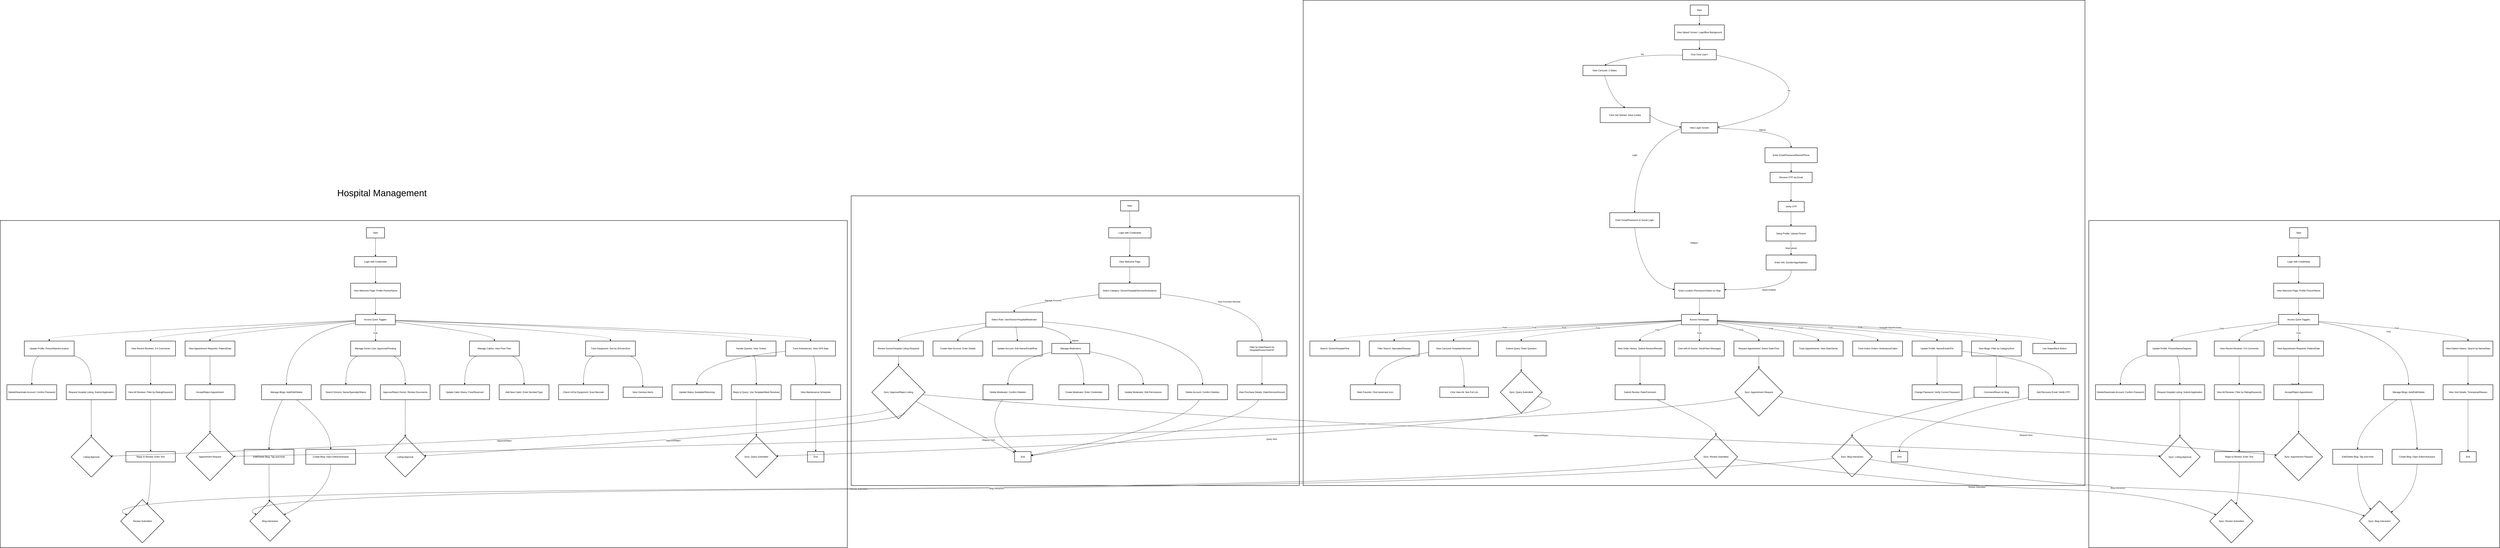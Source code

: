 <mxfile version="27.0.9">
  <diagram name="Page-1" id="1b2dLuzC9DaLizCHAp7A">
    <mxGraphModel dx="14260" dy="8410" grid="1" gridSize="10" guides="1" tooltips="1" connect="1" arrows="1" fold="1" page="1" pageScale="1" pageWidth="827" pageHeight="1169" math="0" shadow="0">
      <root>
        <mxCell id="0" />
        <mxCell id="1" parent="0" />
        <mxCell id="QBRxSz0EY-qPVkkWW2uJ-1035" value="" style="whiteSpace=wrap;strokeWidth=2;" parent="1" vertex="1">
          <mxGeometry x="780" y="2270" width="4421" height="1707" as="geometry" />
        </mxCell>
        <mxCell id="QBRxSz0EY-qPVkkWW2uJ-1036" value="Doctor" style="whiteSpace=wrap;strokeWidth=2;" parent="1" vertex="1">
          <mxGeometry x="11680" y="2270" width="2144" height="1707" as="geometry" />
        </mxCell>
        <mxCell id="QBRxSz0EY-qPVkkWW2uJ-1037" value="Patient" style="whiteSpace=wrap;strokeWidth=2;" parent="1" vertex="1">
          <mxGeometry x="7580" y="1120" width="4080" height="2533" as="geometry" />
        </mxCell>
        <mxCell id="QBRxSz0EY-qPVkkWW2uJ-1038" value="Admin" style="whiteSpace=wrap;strokeWidth=2;" parent="1" vertex="1">
          <mxGeometry x="5221" y="2141" width="2339" height="1512" as="geometry" />
        </mxCell>
        <mxCell id="QBRxSz0EY-qPVkkWW2uJ-1039" value="Start" style="whiteSpace=wrap;strokeWidth=2;" parent="1" vertex="1">
          <mxGeometry x="6627" y="2166" width="95" height="54" as="geometry" />
        </mxCell>
        <mxCell id="QBRxSz0EY-qPVkkWW2uJ-1040" value="Login with Credentials" style="whiteSpace=wrap;strokeWidth=2;" parent="1" vertex="1">
          <mxGeometry x="6565" y="2307" width="221" height="54" as="geometry" />
        </mxCell>
        <mxCell id="QBRxSz0EY-qPVkkWW2uJ-1041" value="View Welcome Page" style="whiteSpace=wrap;strokeWidth=2;" parent="1" vertex="1">
          <mxGeometry x="6574" y="2458" width="202" height="54" as="geometry" />
        </mxCell>
        <mxCell id="QBRxSz0EY-qPVkkWW2uJ-1042" value="Select Category: Doctor/Hospital/Service/Ambulance" style="whiteSpace=wrap;strokeWidth=2;" parent="1" vertex="1">
          <mxGeometry x="6514" y="2597" width="322" height="78" as="geometry" />
        </mxCell>
        <mxCell id="QBRxSz0EY-qPVkkWW2uJ-1043" value="Filter by Date/Search by Hospital/Doctor/User/ID" style="whiteSpace=wrap;strokeWidth=2;" parent="1" vertex="1">
          <mxGeometry x="7235" y="2899" width="260" height="78" as="geometry" />
        </mxCell>
        <mxCell id="QBRxSz0EY-qPVkkWW2uJ-1044" value="View Purchase Details: Date/Service/Amount" style="whiteSpace=wrap;strokeWidth=2;" parent="1" vertex="1">
          <mxGeometry x="7235" y="3127" width="260" height="78" as="geometry" />
        </mxCell>
        <mxCell id="QBRxSz0EY-qPVkkWW2uJ-1045" value="Select Role: User/Doctor/Hospital/Moderator" style="whiteSpace=wrap;strokeWidth=2;" parent="1" vertex="1">
          <mxGeometry x="5924" y="2748" width="296" height="78" as="geometry" />
        </mxCell>
        <mxCell id="QBRxSz0EY-qPVkkWW2uJ-1046" value="Create New Account: Enter Details" style="whiteSpace=wrap;strokeWidth=2;" parent="1" vertex="1">
          <mxGeometry x="5648" y="2899" width="260" height="78" as="geometry" />
        </mxCell>
        <mxCell id="QBRxSz0EY-qPVkkWW2uJ-1047" value="Update Account: Edit Name/Email/Role" style="whiteSpace=wrap;strokeWidth=2;" parent="1" vertex="1">
          <mxGeometry x="5958" y="2899" width="260" height="78" as="geometry" />
        </mxCell>
        <mxCell id="QBRxSz0EY-qPVkkWW2uJ-1048" value="Delete Account: Confirm Deletion" style="whiteSpace=wrap;strokeWidth=2;" parent="1" vertex="1">
          <mxGeometry x="6925" y="3127" width="260" height="78" as="geometry" />
        </mxCell>
        <mxCell id="QBRxSz0EY-qPVkkWW2uJ-1049" value="Manage Moderators" style="whiteSpace=wrap;strokeWidth=2;" parent="1" vertex="1">
          <mxGeometry x="6268" y="2911" width="198" height="54" as="geometry" />
        </mxCell>
        <mxCell id="QBRxSz0EY-qPVkkWW2uJ-1050" value="Create Moderator: Enter Credentials" style="whiteSpace=wrap;strokeWidth=2;" parent="1" vertex="1">
          <mxGeometry x="6305" y="3127" width="260" height="78" as="geometry" />
        </mxCell>
        <mxCell id="QBRxSz0EY-qPVkkWW2uJ-1051" value="Update Moderator: Edit Permissions" style="whiteSpace=wrap;strokeWidth=2;" parent="1" vertex="1">
          <mxGeometry x="6615" y="3127" width="260" height="78" as="geometry" />
        </mxCell>
        <mxCell id="QBRxSz0EY-qPVkkWW2uJ-1052" value="Delete Moderator: Confirm Deletion" style="whiteSpace=wrap;strokeWidth=2;" parent="1" vertex="1">
          <mxGeometry x="5909" y="3127" width="260" height="78" as="geometry" />
        </mxCell>
        <mxCell id="QBRxSz0EY-qPVkkWW2uJ-1053" value="Review Doctor/Hospital Listing Requests" style="whiteSpace=wrap;strokeWidth=2;" parent="1" vertex="1">
          <mxGeometry x="5338" y="2899" width="260" height="78" as="geometry" />
        </mxCell>
        <mxCell id="QBRxSz0EY-qPVkkWW2uJ-1054" value="Sync: Approve/Reject Listing" style="rhombus;strokeWidth=2;whiteSpace=wrap;" parent="1" vertex="1">
          <mxGeometry x="5329" y="3027" width="278" height="278" as="geometry" />
        </mxCell>
        <mxCell id="QBRxSz0EY-qPVkkWW2uJ-1055" value="End" style="whiteSpace=wrap;strokeWidth=2;" parent="1" vertex="1">
          <mxGeometry x="6074" y="3476" width="86" height="54" as="geometry" />
        </mxCell>
        <mxCell id="QBRxSz0EY-qPVkkWW2uJ-1056" value="Start" style="whiteSpace=wrap;strokeWidth=2;" parent="1" vertex="1">
          <mxGeometry x="9600" y="1145" width="95" height="54" as="geometry" />
        </mxCell>
        <mxCell id="QBRxSz0EY-qPVkkWW2uJ-1057" value="View Splash Screen: Logo/Blue Background" style="whiteSpace=wrap;strokeWidth=2;" parent="1" vertex="1">
          <mxGeometry x="9518" y="1249" width="260" height="78" as="geometry" />
        </mxCell>
        <mxCell id="QBRxSz0EY-qPVkkWW2uJ-1058" value="First-Time User?" style="whiteSpace=wrap;strokeWidth=2;" parent="1" vertex="1">
          <mxGeometry x="9560" y="1377" width="176" height="54" as="geometry" />
        </mxCell>
        <mxCell id="QBRxSz0EY-qPVkkWW2uJ-1059" value="View Carousel: 3 Slides" style="whiteSpace=wrap;strokeWidth=2;" parent="1" vertex="1">
          <mxGeometry x="9040" y="1460" width="226" height="54" as="geometry" />
        </mxCell>
        <mxCell id="QBRxSz0EY-qPVkkWW2uJ-1060" value="Click Get Started: Save Cookie" style="whiteSpace=wrap;strokeWidth=2;" parent="1" vertex="1">
          <mxGeometry x="9130" y="1681" width="260" height="78" as="geometry" />
        </mxCell>
        <mxCell id="QBRxSz0EY-qPVkkWW2uJ-1061" value="View Login Screen" style="whiteSpace=wrap;strokeWidth=2;" parent="1" vertex="1">
          <mxGeometry x="9553" y="1759" width="190" height="54" as="geometry" />
        </mxCell>
        <mxCell id="QBRxSz0EY-qPVkkWW2uJ-1062" value="Enter Email/Password or Social Login" style="whiteSpace=wrap;strokeWidth=2;" parent="1" vertex="1">
          <mxGeometry x="9180" y="2229" width="260" height="78" as="geometry" />
        </mxCell>
        <mxCell id="QBRxSz0EY-qPVkkWW2uJ-1063" value="Enter Email/Password/Name/Phone" style="whiteSpace=wrap;strokeWidth=2;" parent="1" vertex="1">
          <mxGeometry x="9990" y="1890" width="273" height="78" as="geometry" />
        </mxCell>
        <mxCell id="QBRxSz0EY-qPVkkWW2uJ-1064" value="Receive OTP via Email" style="whiteSpace=wrap;strokeWidth=2;" parent="1" vertex="1">
          <mxGeometry x="10017" y="2018" width="219" height="54" as="geometry" />
        </mxCell>
        <mxCell id="QBRxSz0EY-qPVkkWW2uJ-1065" value="Verify OTP" style="whiteSpace=wrap;strokeWidth=2;" parent="1" vertex="1">
          <mxGeometry x="10059" y="2170" width="136" height="54" as="geometry" />
        </mxCell>
        <mxCell id="QBRxSz0EY-qPVkkWW2uJ-1066" value="Setup Profile: Upload Picture" style="whiteSpace=wrap;strokeWidth=2;" parent="1" vertex="1">
          <mxGeometry x="9996" y="2299" width="260" height="78" as="geometry" />
        </mxCell>
        <mxCell id="QBRxSz0EY-qPVkkWW2uJ-1067" value="Enter Info: Gender/Age/Address" style="whiteSpace=wrap;strokeWidth=2;" parent="1" vertex="1">
          <mxGeometry x="9996" y="2450" width="260" height="78" as="geometry" />
        </mxCell>
        <mxCell id="QBRxSz0EY-qPVkkWW2uJ-1068" value="Grant Location Permission/Select on Map" style="whiteSpace=wrap;strokeWidth=2;" parent="1" vertex="1">
          <mxGeometry x="9518" y="2597" width="260" height="78" as="geometry" />
        </mxCell>
        <mxCell id="QBRxSz0EY-qPVkkWW2uJ-1069" value="Access Homepage" style="whiteSpace=wrap;strokeWidth=2;" parent="1" vertex="1">
          <mxGeometry x="9554" y="2760" width="187" height="54" as="geometry" />
        </mxCell>
        <mxCell id="QBRxSz0EY-qPVkkWW2uJ-1070" value="Search: Doctor/Hospital/Test" style="whiteSpace=wrap;strokeWidth=2;" parent="1" vertex="1">
          <mxGeometry x="7615" y="2899" width="260" height="78" as="geometry" />
        </mxCell>
        <mxCell id="QBRxSz0EY-qPVkkWW2uJ-1071" value="Filter Search: Specialist/Disease" style="whiteSpace=wrap;strokeWidth=2;" parent="1" vertex="1">
          <mxGeometry x="7925" y="2899" width="260" height="78" as="geometry" />
        </mxCell>
        <mxCell id="QBRxSz0EY-qPVkkWW2uJ-1072" value="View Carousel: Hospitals/Services" style="whiteSpace=wrap;strokeWidth=2;" parent="1" vertex="1">
          <mxGeometry x="8235" y="2899" width="260" height="78" as="geometry" />
        </mxCell>
        <mxCell id="QBRxSz0EY-qPVkkWW2uJ-1073" value="Mark Favorite: Click bookmark Icon" style="whiteSpace=wrap;strokeWidth=2;" parent="1" vertex="1">
          <mxGeometry x="7826" y="3127" width="260" height="78" as="geometry" />
        </mxCell>
        <mxCell id="QBRxSz0EY-qPVkkWW2uJ-1074" value="Click View All: See Full List" style="whiteSpace=wrap;strokeWidth=2;" parent="1" vertex="1">
          <mxGeometry x="8293" y="3139" width="254" height="54" as="geometry" />
        </mxCell>
        <mxCell id="QBRxSz0EY-qPVkkWW2uJ-1075" value="Request Appointment: Select Date/Time" style="whiteSpace=wrap;strokeWidth=2;" parent="1" vertex="1">
          <mxGeometry x="9828" y="2899" width="260" height="78" as="geometry" />
        </mxCell>
        <mxCell id="QBRxSz0EY-qPVkkWW2uJ-1076" value="Sync: Appointment Request" style="rhombus;strokeWidth=2;whiteSpace=wrap;" parent="1" vertex="1">
          <mxGeometry x="9833" y="3041" width="250" height="250" as="geometry" />
        </mxCell>
        <mxCell id="QBRxSz0EY-qPVkkWW2uJ-1079" value="View Blogs: Filter by Category/Sort" style="whiteSpace=wrap;strokeWidth=2;" parent="1" vertex="1">
          <mxGeometry x="11068" y="2899" width="260" height="78" as="geometry" />
        </mxCell>
        <mxCell id="QBRxSz0EY-qPVkkWW2uJ-1080" value="Comment/React on Blog" style="whiteSpace=wrap;strokeWidth=2;" parent="1" vertex="1">
          <mxGeometry x="11081" y="3139" width="234" height="54" as="geometry" />
        </mxCell>
        <mxCell id="QBRxSz0EY-qPVkkWW2uJ-1081" value="Sync: Blog Interaction" style="rhombus;strokeWidth=2;whiteSpace=wrap;" parent="1" vertex="1">
          <mxGeometry x="10339" y="3397" width="211" height="211" as="geometry" />
        </mxCell>
        <mxCell id="QBRxSz0EY-qPVkkWW2uJ-1082" value="Chat with AI Doctor: Send/View Messages" style="whiteSpace=wrap;strokeWidth=2;" parent="1" vertex="1">
          <mxGeometry x="9518" y="2899" width="260" height="78" as="geometry" />
        </mxCell>
        <mxCell id="QBRxSz0EY-qPVkkWW2uJ-1083" value="View Order History: Submit Review/Reorder" style="whiteSpace=wrap;strokeWidth=2;" parent="1" vertex="1">
          <mxGeometry x="9208" y="2899" width="260" height="78" as="geometry" />
        </mxCell>
        <mxCell id="QBRxSz0EY-qPVkkWW2uJ-1084" value="Submit Review: Rate/Comment" style="whiteSpace=wrap;strokeWidth=2;" parent="1" vertex="1">
          <mxGeometry x="9208" y="3127" width="260" height="78" as="geometry" />
        </mxCell>
        <mxCell id="QBRxSz0EY-qPVkkWW2uJ-1085" value="Sync: Review Submitted" style="rhombus;strokeWidth=2;whiteSpace=wrap;" parent="1" vertex="1">
          <mxGeometry x="9621" y="3390" width="226" height="226" as="geometry" />
        </mxCell>
        <mxCell id="QBRxSz0EY-qPVkkWW2uJ-1086" value="Track Appointments: View Date/Serial" style="whiteSpace=wrap;strokeWidth=2;" parent="1" vertex="1">
          <mxGeometry x="10138" y="2899" width="260" height="78" as="geometry" />
        </mxCell>
        <mxCell id="QBRxSz0EY-qPVkkWW2uJ-1087" value="Track Active Orders: Ambulance/Cabin" style="whiteSpace=wrap;strokeWidth=2;" parent="1" vertex="1">
          <mxGeometry x="10448" y="2899" width="260" height="78" as="geometry" />
        </mxCell>
        <mxCell id="QBRxSz0EY-qPVkkWW2uJ-1088" value="Update Profile: Name/Email/2FA" style="whiteSpace=wrap;strokeWidth=2;" parent="1" vertex="1">
          <mxGeometry x="10758" y="2899" width="260" height="78" as="geometry" />
        </mxCell>
        <mxCell id="QBRxSz0EY-qPVkkWW2uJ-1089" value="Change Password: Verify Current Password" style="whiteSpace=wrap;strokeWidth=2;" parent="1" vertex="1">
          <mxGeometry x="10758" y="3127" width="260" height="78" as="geometry" />
        </mxCell>
        <mxCell id="QBRxSz0EY-qPVkkWW2uJ-1090" value="Add Recovery Email: Verify OTP" style="whiteSpace=wrap;strokeWidth=2;" parent="1" vertex="1">
          <mxGeometry x="11365" y="3127" width="260" height="78" as="geometry" />
        </mxCell>
        <mxCell id="QBRxSz0EY-qPVkkWW2uJ-1091" value="Submit Query: Enter Question" style="whiteSpace=wrap;strokeWidth=2;" parent="1" vertex="1">
          <mxGeometry x="8588" y="2899" width="260" height="78" as="geometry" />
        </mxCell>
        <mxCell id="QBRxSz0EY-qPVkkWW2uJ-1092" value="Sync: Query Submitted" style="rhombus;strokeWidth=2;whiteSpace=wrap;" parent="1" vertex="1">
          <mxGeometry x="8609" y="3057" width="218" height="218" as="geometry" />
        </mxCell>
        <mxCell id="QBRxSz0EY-qPVkkWW2uJ-1093" value="Use Swipe/Back Button" style="whiteSpace=wrap;strokeWidth=2;" parent="1" vertex="1">
          <mxGeometry x="11388" y="2911" width="227" height="54" as="geometry" />
        </mxCell>
        <mxCell id="QBRxSz0EY-qPVkkWW2uJ-1094" value="End" style="whiteSpace=wrap;strokeWidth=2;" parent="1" vertex="1">
          <mxGeometry x="10649" y="3476" width="86" height="54" as="geometry" />
        </mxCell>
        <mxCell id="QBRxSz0EY-qPVkkWW2uJ-1095" value="Start" style="whiteSpace=wrap;strokeWidth=2;" parent="1" vertex="1">
          <mxGeometry x="12728" y="2307" width="95" height="54" as="geometry" />
        </mxCell>
        <mxCell id="QBRxSz0EY-qPVkkWW2uJ-1096" value="Login with Credentials" style="whiteSpace=wrap;strokeWidth=2;" parent="1" vertex="1">
          <mxGeometry x="12665" y="2458" width="221" height="54" as="geometry" />
        </mxCell>
        <mxCell id="QBRxSz0EY-qPVkkWW2uJ-1097" value="View Welcome Page: Profile Picture/Name" style="whiteSpace=wrap;strokeWidth=2;" parent="1" vertex="1">
          <mxGeometry x="12645" y="2597" width="260" height="78" as="geometry" />
        </mxCell>
        <mxCell id="QBRxSz0EY-qPVkkWW2uJ-1098" value="Access Quick Toggles" style="whiteSpace=wrap;strokeWidth=2;" parent="1" vertex="1">
          <mxGeometry x="12671" y="2760" width="208" height="54" as="geometry" />
        </mxCell>
        <mxCell id="QBRxSz0EY-qPVkkWW2uJ-1099" value="Update Profile: Picture/Name/Degrees" style="whiteSpace=wrap;strokeWidth=2;" parent="1" vertex="1">
          <mxGeometry x="11984" y="2899" width="260" height="78" as="geometry" />
        </mxCell>
        <mxCell id="QBRxSz0EY-qPVkkWW2uJ-1100" value="Delete/Deactivate Account: Confirm Password" style="whiteSpace=wrap;strokeWidth=2;" parent="1" vertex="1">
          <mxGeometry x="11715" y="3127" width="260" height="78" as="geometry" />
        </mxCell>
        <mxCell id="QBRxSz0EY-qPVkkWW2uJ-1101" value="Request Hospital Listing: Submit Application" style="whiteSpace=wrap;strokeWidth=2;" parent="1" vertex="1">
          <mxGeometry x="12025" y="3127" width="260" height="78" as="geometry" />
        </mxCell>
        <mxCell id="QBRxSz0EY-qPVkkWW2uJ-1102" value="Sync: Listing Approval" style="rhombus;strokeWidth=2;whiteSpace=wrap;" parent="1" vertex="1">
          <mxGeometry x="12050" y="3398" width="211" height="211" as="geometry" />
        </mxCell>
        <mxCell id="QBRxSz0EY-qPVkkWW2uJ-1103" value="View Recent Reviews: 3-5 Comments" style="whiteSpace=wrap;strokeWidth=2;" parent="1" vertex="1">
          <mxGeometry x="12335" y="2899" width="260" height="78" as="geometry" />
        </mxCell>
        <mxCell id="QBRxSz0EY-qPVkkWW2uJ-1104" value="View All Reviews: Filter by Rating/Keywords" style="whiteSpace=wrap;strokeWidth=2;" parent="1" vertex="1">
          <mxGeometry x="12335" y="3127" width="260" height="78" as="geometry" />
        </mxCell>
        <mxCell id="QBRxSz0EY-qPVkkWW2uJ-1105" value="Reply to Review: Enter Text" style="whiteSpace=wrap;strokeWidth=2;" parent="1" vertex="1">
          <mxGeometry x="12336" y="3476" width="258" height="54" as="geometry" />
        </mxCell>
        <mxCell id="QBRxSz0EY-qPVkkWW2uJ-1106" value="Sync: Review Submitted" style="rhombus;strokeWidth=2;whiteSpace=wrap;" parent="1" vertex="1">
          <mxGeometry x="12311" y="3726" width="226" height="226" as="geometry" />
        </mxCell>
        <mxCell id="QBRxSz0EY-qPVkkWW2uJ-1107" value="View Appointment Requests: Patient/Date" style="whiteSpace=wrap;strokeWidth=2;" parent="1" vertex="1">
          <mxGeometry x="12645" y="2899" width="260" height="78" as="geometry" />
        </mxCell>
        <mxCell id="QBRxSz0EY-qPVkkWW2uJ-1108" value="Accept/Reject Appointment" style="whiteSpace=wrap;strokeWidth=2;" parent="1" vertex="1">
          <mxGeometry x="12645" y="3127" width="260" height="78" as="geometry" />
        </mxCell>
        <mxCell id="QBRxSz0EY-qPVkkWW2uJ-1109" value="Sync: Appointment Request" style="rhombus;strokeWidth=2;whiteSpace=wrap;" parent="1" vertex="1">
          <mxGeometry x="12650" y="3378" width="250" height="250" as="geometry" />
        </mxCell>
        <mxCell id="QBRxSz0EY-qPVkkWW2uJ-1110" value="Manage Blogs: Add/Edit/Delete" style="whiteSpace=wrap;strokeWidth=2;" parent="1" vertex="1">
          <mxGeometry x="13219" y="3127" width="260" height="78" as="geometry" />
        </mxCell>
        <mxCell id="QBRxSz0EY-qPVkkWW2uJ-1111" value="Create Blog: Open Editor/Autosave" style="whiteSpace=wrap;strokeWidth=2;" parent="1" vertex="1">
          <mxGeometry x="13263" y="3464" width="260" height="78" as="geometry" />
        </mxCell>
        <mxCell id="QBRxSz0EY-qPVkkWW2uJ-1112" value="Edit/Delete Blog: Tap-and-Hold" style="whiteSpace=wrap;strokeWidth=2;" parent="1" vertex="1">
          <mxGeometry x="12953" y="3464" width="260" height="78" as="geometry" />
        </mxCell>
        <mxCell id="QBRxSz0EY-qPVkkWW2uJ-1113" value="Sync: Blog Interaction" style="rhombus;strokeWidth=2;whiteSpace=wrap;" parent="1" vertex="1">
          <mxGeometry x="13092" y="3733" width="211" height="211" as="geometry" />
        </mxCell>
        <mxCell id="QBRxSz0EY-qPVkkWW2uJ-1114" value="View Patient History: Search by Name/Date" style="whiteSpace=wrap;strokeWidth=2;" parent="1" vertex="1">
          <mxGeometry x="13529" y="2899" width="260" height="78" as="geometry" />
        </mxCell>
        <mxCell id="QBRxSz0EY-qPVkkWW2uJ-1115" value="View Visit Details: Timestamp/Reason" style="whiteSpace=wrap;strokeWidth=2;" parent="1" vertex="1">
          <mxGeometry x="13529" y="3127" width="260" height="78" as="geometry" />
        </mxCell>
        <mxCell id="QBRxSz0EY-qPVkkWW2uJ-1116" value="End" style="whiteSpace=wrap;strokeWidth=2;" parent="1" vertex="1">
          <mxGeometry x="13616" y="3476" width="86" height="54" as="geometry" />
        </mxCell>
        <mxCell id="QBRxSz0EY-qPVkkWW2uJ-1117" value="Start" style="whiteSpace=wrap;strokeWidth=2;" parent="1" vertex="1">
          <mxGeometry x="2691" y="2307" width="95" height="54" as="geometry" />
        </mxCell>
        <mxCell id="QBRxSz0EY-qPVkkWW2uJ-1118" value="Login with Credentials" style="whiteSpace=wrap;strokeWidth=2;" parent="1" vertex="1">
          <mxGeometry x="2628" y="2458" width="221" height="54" as="geometry" />
        </mxCell>
        <mxCell id="QBRxSz0EY-qPVkkWW2uJ-1119" value="View Welcome Page: Profile Picture/Name" style="whiteSpace=wrap;strokeWidth=2;" parent="1" vertex="1">
          <mxGeometry x="2609" y="2597" width="260" height="78" as="geometry" />
        </mxCell>
        <mxCell id="QBRxSz0EY-qPVkkWW2uJ-1120" value="Access Quick Toggles" style="whiteSpace=wrap;strokeWidth=2;" parent="1" vertex="1">
          <mxGeometry x="2634" y="2760" width="208" height="54" as="geometry" />
        </mxCell>
        <mxCell id="QBRxSz0EY-qPVkkWW2uJ-1121" value="Update Profile: Picture/Name/Location" style="whiteSpace=wrap;strokeWidth=2;" parent="1" vertex="1">
          <mxGeometry x="906" y="2899" width="260" height="78" as="geometry" />
        </mxCell>
        <mxCell id="QBRxSz0EY-qPVkkWW2uJ-1122" value="Delete/Deactivate Account: Confirm Password" style="whiteSpace=wrap;strokeWidth=2;" parent="1" vertex="1">
          <mxGeometry x="815" y="3127" width="260" height="78" as="geometry" />
        </mxCell>
        <mxCell id="QBRxSz0EY-qPVkkWW2uJ-1123" value="Request Hospital Listing: Submit Application" style="whiteSpace=wrap;strokeWidth=2;" parent="1" vertex="1">
          <mxGeometry x="1125" y="3127" width="260" height="78" as="geometry" />
        </mxCell>
        <mxCell id="QBRxSz0EY-qPVkkWW2uJ-1124" value="Listing Approval" style="rhombus;strokeWidth=2;whiteSpace=wrap;" parent="1" vertex="1">
          <mxGeometry x="1150" y="3398" width="211" height="211" as="geometry" />
        </mxCell>
        <mxCell id="QBRxSz0EY-qPVkkWW2uJ-1125" value="View Recent Reviews: 3-5 Comments" style="whiteSpace=wrap;strokeWidth=2;" parent="1" vertex="1">
          <mxGeometry x="1435" y="2899" width="260" height="78" as="geometry" />
        </mxCell>
        <mxCell id="QBRxSz0EY-qPVkkWW2uJ-1126" value="View All Reviews: Filter by Rating/Keywords" style="whiteSpace=wrap;strokeWidth=2;" parent="1" vertex="1">
          <mxGeometry x="1435" y="3127" width="260" height="78" as="geometry" />
        </mxCell>
        <mxCell id="QBRxSz0EY-qPVkkWW2uJ-1127" value="Reply to Review: Enter Text" style="whiteSpace=wrap;strokeWidth=2;" parent="1" vertex="1">
          <mxGeometry x="1436" y="3476" width="258" height="54" as="geometry" />
        </mxCell>
        <mxCell id="QBRxSz0EY-qPVkkWW2uJ-1128" value="Review Submitted" style="rhombus;strokeWidth=2;whiteSpace=wrap;" parent="1" vertex="1">
          <mxGeometry x="1409" y="3726" width="226" height="226" as="geometry" />
        </mxCell>
        <mxCell id="QBRxSz0EY-qPVkkWW2uJ-1129" value="View Appointment Requests: Patient/Date" style="whiteSpace=wrap;strokeWidth=2;" parent="1" vertex="1">
          <mxGeometry x="1745" y="2899" width="260" height="78" as="geometry" />
        </mxCell>
        <mxCell id="QBRxSz0EY-qPVkkWW2uJ-1130" value="Accept/Reject Appointment" style="whiteSpace=wrap;strokeWidth=2;" parent="1" vertex="1">
          <mxGeometry x="1745" y="3127" width="260" height="78" as="geometry" />
        </mxCell>
        <mxCell id="QBRxSz0EY-qPVkkWW2uJ-1131" value="Appointment Request" style="rhombus;strokeWidth=2;whiteSpace=wrap;" parent="1" vertex="1">
          <mxGeometry x="1750" y="3378" width="250" height="250" as="geometry" />
        </mxCell>
        <mxCell id="QBRxSz0EY-qPVkkWW2uJ-1132" value="Manage Blogs: Add/Edit/Delete" style="whiteSpace=wrap;strokeWidth=2;" parent="1" vertex="1">
          <mxGeometry x="2144" y="3127" width="260" height="78" as="geometry" />
        </mxCell>
        <mxCell id="QBRxSz0EY-qPVkkWW2uJ-1133" value="Create Blog: Open Editor/Autosave" style="whiteSpace=wrap;strokeWidth=2;" parent="1" vertex="1">
          <mxGeometry x="2375" y="3464" width="260" height="78" as="geometry" />
        </mxCell>
        <mxCell id="QBRxSz0EY-qPVkkWW2uJ-1134" value="Edit/Delete Blog: Tap-and-Hold" style="whiteSpace=wrap;strokeWidth=2;" parent="1" vertex="1">
          <mxGeometry x="2053" y="3464" width="260" height="78" as="geometry" />
        </mxCell>
        <mxCell id="QBRxSz0EY-qPVkkWW2uJ-1135" value="Blog Interaction" style="rhombus;strokeWidth=2;whiteSpace=wrap;" parent="1" vertex="1">
          <mxGeometry x="2083" y="3733" width="211" height="211" as="geometry" />
        </mxCell>
        <mxCell id="QBRxSz0EY-qPVkkWW2uJ-1136" value="Manage Doctor Lists: Approved/Pending" style="whiteSpace=wrap;strokeWidth=2;" parent="1" vertex="1">
          <mxGeometry x="2609" y="2899" width="260" height="78" as="geometry" />
        </mxCell>
        <mxCell id="QBRxSz0EY-qPVkkWW2uJ-1137" value="Search Doctors: Name/Specialty/Status" style="whiteSpace=wrap;strokeWidth=2;" parent="1" vertex="1">
          <mxGeometry x="2454" y="3127" width="260" height="78" as="geometry" />
        </mxCell>
        <mxCell id="QBRxSz0EY-qPVkkWW2uJ-1138" value="Approve/Reject Doctor: Review Documents" style="whiteSpace=wrap;strokeWidth=2;" parent="1" vertex="1">
          <mxGeometry x="2764" y="3127" width="260" height="78" as="geometry" />
        </mxCell>
        <mxCell id="QBRxSz0EY-qPVkkWW2uJ-1139" value="Listing Approval" style="rhombus;strokeWidth=2;whiteSpace=wrap;" parent="1" vertex="1">
          <mxGeometry x="2788" y="3398" width="211" height="211" as="geometry" />
        </mxCell>
        <mxCell id="QBRxSz0EY-qPVkkWW2uJ-1140" value="Manage Cabins: View Floor Plan" style="whiteSpace=wrap;strokeWidth=2;" parent="1" vertex="1">
          <mxGeometry x="3229" y="2899" width="260" height="78" as="geometry" />
        </mxCell>
        <mxCell id="QBRxSz0EY-qPVkkWW2uJ-1141" value="Update Cabin Status: Free/Reserved" style="whiteSpace=wrap;strokeWidth=2;" parent="1" vertex="1">
          <mxGeometry x="3074" y="3127" width="260" height="78" as="geometry" />
        </mxCell>
        <mxCell id="QBRxSz0EY-qPVkkWW2uJ-1142" value="Add New Cabin: Enter Number/Type" style="whiteSpace=wrap;strokeWidth=2;" parent="1" vertex="1">
          <mxGeometry x="3384" y="3127" width="260" height="78" as="geometry" />
        </mxCell>
        <mxCell id="QBRxSz0EY-qPVkkWW2uJ-1143" value="Track Equipment: Sort by ID/User/Due" style="whiteSpace=wrap;strokeWidth=2;" parent="1" vertex="1">
          <mxGeometry x="3835" y="2899" width="260" height="78" as="geometry" />
        </mxCell>
        <mxCell id="QBRxSz0EY-qPVkkWW2uJ-1144" value="Check In/Out Equipment: Scan Barcode" style="whiteSpace=wrap;strokeWidth=2;" parent="1" vertex="1">
          <mxGeometry x="3694" y="3127" width="260" height="78" as="geometry" />
        </mxCell>
        <mxCell id="QBRxSz0EY-qPVkkWW2uJ-1145" value="View Overdue Alerts" style="whiteSpace=wrap;strokeWidth=2;" parent="1" vertex="1">
          <mxGeometry x="4031" y="3139" width="205" height="54" as="geometry" />
        </mxCell>
        <mxCell id="QBRxSz0EY-qPVkkWW2uJ-1146" value="Track Ambulances: View GPS Map" style="whiteSpace=wrap;strokeWidth=2;" parent="1" vertex="1">
          <mxGeometry x="4879" y="2899" width="260" height="78" as="geometry" />
        </mxCell>
        <mxCell id="QBRxSz0EY-qPVkkWW2uJ-1147" value="Update Status: Available/Returning" style="whiteSpace=wrap;strokeWidth=2;" parent="1" vertex="1">
          <mxGeometry x="4286" y="3127" width="260" height="78" as="geometry" />
        </mxCell>
        <mxCell id="QBRxSz0EY-qPVkkWW2uJ-1148" value="View Maintenance Schedules" style="whiteSpace=wrap;strokeWidth=2;" parent="1" vertex="1">
          <mxGeometry x="4906" y="3127" width="260" height="78" as="geometry" />
        </mxCell>
        <mxCell id="QBRxSz0EY-qPVkkWW2uJ-1149" value="Handle Queries: View Tickets" style="whiteSpace=wrap;strokeWidth=2;" parent="1" vertex="1">
          <mxGeometry x="4569" y="2899" width="260" height="78" as="geometry" />
        </mxCell>
        <mxCell id="QBRxSz0EY-qPVkkWW2uJ-1150" value="Reply to Query: Use Template/Mark Resolved" style="whiteSpace=wrap;strokeWidth=2;" parent="1" vertex="1">
          <mxGeometry x="4596" y="3127" width="260" height="78" as="geometry" />
        </mxCell>
        <mxCell id="QBRxSz0EY-qPVkkWW2uJ-1151" value="Sync: Query Submitted" style="rhombus;strokeWidth=2;whiteSpace=wrap;" parent="1" vertex="1">
          <mxGeometry x="4617" y="3394" width="218" height="218" as="geometry" />
        </mxCell>
        <mxCell id="QBRxSz0EY-qPVkkWW2uJ-1152" value="End" style="whiteSpace=wrap;strokeWidth=2;" parent="1" vertex="1">
          <mxGeometry x="4993" y="3476" width="86" height="54" as="geometry" />
        </mxCell>
        <mxCell id="QBRxSz0EY-qPVkkWW2uJ-1153" value="" style="curved=1;startArrow=none;endArrow=block;exitX=0.5;exitY=1;entryX=0.5;entryY=0;rounded=0;" parent="1" source="QBRxSz0EY-qPVkkWW2uJ-1039" target="QBRxSz0EY-qPVkkWW2uJ-1040" edge="1">
          <mxGeometry relative="1" as="geometry">
            <Array as="points" />
          </mxGeometry>
        </mxCell>
        <mxCell id="QBRxSz0EY-qPVkkWW2uJ-1154" value="" style="curved=1;startArrow=none;endArrow=block;exitX=0.5;exitY=1;entryX=0.5;entryY=0;rounded=0;" parent="1" source="QBRxSz0EY-qPVkkWW2uJ-1040" target="QBRxSz0EY-qPVkkWW2uJ-1041" edge="1">
          <mxGeometry relative="1" as="geometry">
            <Array as="points" />
          </mxGeometry>
        </mxCell>
        <mxCell id="QBRxSz0EY-qPVkkWW2uJ-1155" value="" style="curved=1;startArrow=none;endArrow=block;exitX=0.5;exitY=1;entryX=0.5;entryY=0;rounded=0;" parent="1" source="QBRxSz0EY-qPVkkWW2uJ-1041" target="QBRxSz0EY-qPVkkWW2uJ-1042" edge="1">
          <mxGeometry relative="1" as="geometry">
            <Array as="points" />
          </mxGeometry>
        </mxCell>
        <mxCell id="QBRxSz0EY-qPVkkWW2uJ-1156" value="View Purchase Records" style="curved=1;startArrow=none;endArrow=block;exitX=1;exitY=0.73;entryX=0.5;entryY=0;rounded=0;" parent="1" source="QBRxSz0EY-qPVkkWW2uJ-1042" target="QBRxSz0EY-qPVkkWW2uJ-1043" edge="1">
          <mxGeometry relative="1" as="geometry">
            <Array as="points">
              <mxPoint x="7365" y="2712" />
            </Array>
          </mxGeometry>
        </mxCell>
        <mxCell id="QBRxSz0EY-qPVkkWW2uJ-1157" value="" style="curved=1;startArrow=none;endArrow=block;exitX=0.5;exitY=1;entryX=0.5;entryY=0;rounded=0;" parent="1" source="QBRxSz0EY-qPVkkWW2uJ-1043" target="QBRxSz0EY-qPVkkWW2uJ-1044" edge="1">
          <mxGeometry relative="1" as="geometry">
            <Array as="points" />
          </mxGeometry>
        </mxCell>
        <mxCell id="QBRxSz0EY-qPVkkWW2uJ-1158" value="Manage Accounts" style="curved=1;startArrow=none;endArrow=block;exitX=0;exitY=0.76;entryX=0.5;entryY=0;rounded=0;" parent="1" source="QBRxSz0EY-qPVkkWW2uJ-1042" target="QBRxSz0EY-qPVkkWW2uJ-1045" edge="1">
          <mxGeometry relative="1" as="geometry">
            <Array as="points">
              <mxPoint x="6072" y="2712" />
            </Array>
          </mxGeometry>
        </mxCell>
        <mxCell id="QBRxSz0EY-qPVkkWW2uJ-1159" value="" style="curved=1;startArrow=none;endArrow=block;exitX=0;exitY=0.99;entryX=0.5;entryY=0;rounded=0;" parent="1" source="QBRxSz0EY-qPVkkWW2uJ-1045" target="QBRxSz0EY-qPVkkWW2uJ-1046" edge="1">
          <mxGeometry relative="1" as="geometry">
            <Array as="points">
              <mxPoint x="5778" y="2863" />
            </Array>
          </mxGeometry>
        </mxCell>
        <mxCell id="QBRxSz0EY-qPVkkWW2uJ-1160" value="" style="curved=1;startArrow=none;endArrow=block;exitX=0.53;exitY=1;entryX=0.5;entryY=0;rounded=0;" parent="1" source="QBRxSz0EY-qPVkkWW2uJ-1045" target="QBRxSz0EY-qPVkkWW2uJ-1047" edge="1">
          <mxGeometry relative="1" as="geometry">
            <Array as="points">
              <mxPoint x="6088" y="2863" />
            </Array>
          </mxGeometry>
        </mxCell>
        <mxCell id="QBRxSz0EY-qPVkkWW2uJ-1161" value="" style="curved=1;startArrow=none;endArrow=block;exitX=1;exitY=0.65;entryX=0.5;entryY=0;rounded=0;" parent="1" source="QBRxSz0EY-qPVkkWW2uJ-1045" target="QBRxSz0EY-qPVkkWW2uJ-1048" edge="1">
          <mxGeometry relative="1" as="geometry">
            <Array as="points">
              <mxPoint x="7055" y="2863" />
            </Array>
          </mxGeometry>
        </mxCell>
        <mxCell id="QBRxSz0EY-qPVkkWW2uJ-1162" value="" style="curved=1;startArrow=none;endArrow=block;exitX=1;exitY=0.99;entryX=0.5;entryY=0;rounded=0;" parent="1" source="QBRxSz0EY-qPVkkWW2uJ-1045" target="QBRxSz0EY-qPVkkWW2uJ-1049" edge="1">
          <mxGeometry relative="1" as="geometry">
            <Array as="points">
              <mxPoint x="6367" y="2863" />
            </Array>
          </mxGeometry>
        </mxCell>
        <mxCell id="QBRxSz0EY-qPVkkWW2uJ-1163" value="" style="curved=1;startArrow=none;endArrow=block;exitX=0.64;exitY=1;entryX=0.5;entryY=0;rounded=0;" parent="1" source="QBRxSz0EY-qPVkkWW2uJ-1049" target="QBRxSz0EY-qPVkkWW2uJ-1050" edge="1">
          <mxGeometry relative="1" as="geometry">
            <Array as="points">
              <mxPoint x="6435" y="3002" />
            </Array>
          </mxGeometry>
        </mxCell>
        <mxCell id="QBRxSz0EY-qPVkkWW2uJ-1164" value="" style="curved=1;startArrow=none;endArrow=block;exitX=1;exitY=0.81;entryX=0.5;entryY=0;rounded=0;" parent="1" source="QBRxSz0EY-qPVkkWW2uJ-1049" target="QBRxSz0EY-qPVkkWW2uJ-1051" edge="1">
          <mxGeometry relative="1" as="geometry">
            <Array as="points">
              <mxPoint x="6745" y="3002" />
            </Array>
          </mxGeometry>
        </mxCell>
        <mxCell id="QBRxSz0EY-qPVkkWW2uJ-1165" value="" style="curved=1;startArrow=none;endArrow=block;exitX=0;exitY=0.86;entryX=0.5;entryY=0;rounded=0;" parent="1" source="QBRxSz0EY-qPVkkWW2uJ-1049" target="QBRxSz0EY-qPVkkWW2uJ-1052" edge="1">
          <mxGeometry relative="1" as="geometry">
            <Array as="points">
              <mxPoint x="6039" y="3002" />
            </Array>
          </mxGeometry>
        </mxCell>
        <mxCell id="QBRxSz0EY-qPVkkWW2uJ-1166" value="" style="curved=1;startArrow=none;endArrow=block;exitX=0;exitY=0.74;entryX=0.5;entryY=0;rounded=0;" parent="1" source="QBRxSz0EY-qPVkkWW2uJ-1045" target="QBRxSz0EY-qPVkkWW2uJ-1053" edge="1">
          <mxGeometry relative="1" as="geometry">
            <Array as="points">
              <mxPoint x="5468" y="2863" />
            </Array>
          </mxGeometry>
        </mxCell>
        <mxCell id="QBRxSz0EY-qPVkkWW2uJ-1167" value="" style="curved=1;startArrow=none;endArrow=block;exitX=0.5;exitY=1;entryX=0.5;entryY=0;rounded=0;" parent="1" source="QBRxSz0EY-qPVkkWW2uJ-1053" target="QBRxSz0EY-qPVkkWW2uJ-1054" edge="1">
          <mxGeometry relative="1" as="geometry">
            <Array as="points" />
          </mxGeometry>
        </mxCell>
        <mxCell id="QBRxSz0EY-qPVkkWW2uJ-1168" value="" style="curved=1;startArrow=none;endArrow=block;exitX=0.43;exitY=1;entryX=1;entryY=0.39;rounded=0;" parent="1" source="QBRxSz0EY-qPVkkWW2uJ-1044" target="QBRxSz0EY-qPVkkWW2uJ-1055" edge="1">
          <mxGeometry relative="1" as="geometry">
            <Array as="points">
              <mxPoint x="7281" y="3342" />
            </Array>
          </mxGeometry>
        </mxCell>
        <mxCell id="QBRxSz0EY-qPVkkWW2uJ-1169" value="" style="curved=1;startArrow=none;endArrow=block;exitX=0.43;exitY=1;entryX=1;entryY=0.35;rounded=0;" parent="1" source="QBRxSz0EY-qPVkkWW2uJ-1048" target="QBRxSz0EY-qPVkkWW2uJ-1055" edge="1">
          <mxGeometry relative="1" as="geometry">
            <Array as="points">
              <mxPoint x="6971" y="3342" />
            </Array>
          </mxGeometry>
        </mxCell>
        <mxCell id="QBRxSz0EY-qPVkkWW2uJ-1170" value="" style="curved=1;startArrow=none;endArrow=block;exitX=0.39;exitY=1;entryX=0.09;entryY=0;rounded=0;" parent="1" source="QBRxSz0EY-qPVkkWW2uJ-1052" target="QBRxSz0EY-qPVkkWW2uJ-1055" edge="1">
          <mxGeometry relative="1" as="geometry">
            <Array as="points">
              <mxPoint x="5906" y="3342" />
            </Array>
          </mxGeometry>
        </mxCell>
        <mxCell id="QBRxSz0EY-qPVkkWW2uJ-1171" value="" style="curved=1;startArrow=none;endArrow=block;exitX=1;exitY=0.76;entryX=0;entryY=0.09;rounded=0;" parent="1" source="QBRxSz0EY-qPVkkWW2uJ-1054" target="QBRxSz0EY-qPVkkWW2uJ-1055" edge="1">
          <mxGeometry relative="1" as="geometry">
            <Array as="points">
              <mxPoint x="5800" y="3342" />
            </Array>
          </mxGeometry>
        </mxCell>
        <mxCell id="QBRxSz0EY-qPVkkWW2uJ-1172" value="" style="curved=1;startArrow=none;endArrow=block;exitX=0.5;exitY=1;entryX=0.5;entryY=0;rounded=0;" parent="1" source="QBRxSz0EY-qPVkkWW2uJ-1056" target="QBRxSz0EY-qPVkkWW2uJ-1057" edge="1">
          <mxGeometry relative="1" as="geometry">
            <Array as="points" />
          </mxGeometry>
        </mxCell>
        <mxCell id="QBRxSz0EY-qPVkkWW2uJ-1173" value="" style="curved=1;startArrow=none;endArrow=block;exitX=0.5;exitY=1;entryX=0.5;entryY=0;rounded=0;" parent="1" source="QBRxSz0EY-qPVkkWW2uJ-1057" target="QBRxSz0EY-qPVkkWW2uJ-1058" edge="1">
          <mxGeometry relative="1" as="geometry">
            <Array as="points" />
          </mxGeometry>
        </mxCell>
        <mxCell id="QBRxSz0EY-qPVkkWW2uJ-1174" value="Yes" style="curved=1;startArrow=none;endArrow=block;exitX=0;exitY=0.56;entryX=0.5;entryY=0;rounded=0;" parent="1" source="QBRxSz0EY-qPVkkWW2uJ-1058" target="QBRxSz0EY-qPVkkWW2uJ-1059" edge="1">
          <mxGeometry relative="1" as="geometry">
            <Array as="points">
              <mxPoint x="9280" y="1400" />
            </Array>
          </mxGeometry>
        </mxCell>
        <mxCell id="QBRxSz0EY-qPVkkWW2uJ-1175" value="" style="curved=1;startArrow=none;endArrow=block;exitX=0.5;exitY=1;entryX=0.5;entryY=0;rounded=0;" parent="1" source="QBRxSz0EY-qPVkkWW2uJ-1059" target="QBRxSz0EY-qPVkkWW2uJ-1060" edge="1">
          <mxGeometry relative="1" as="geometry">
            <Array as="points">
              <mxPoint x="9190" y="1640" />
            </Array>
          </mxGeometry>
        </mxCell>
        <mxCell id="QBRxSz0EY-qPVkkWW2uJ-1176" value="No" style="curved=1;startArrow=none;endArrow=block;exitX=1;exitY=0.55;entryX=1;entryY=0.45;rounded=0;" parent="1" source="QBRxSz0EY-qPVkkWW2uJ-1058" target="QBRxSz0EY-qPVkkWW2uJ-1061" edge="1">
          <mxGeometry relative="1" as="geometry">
            <Array as="points">
              <mxPoint x="10120" y="1490" />
              <mxPoint x="10110" y="1710" />
            </Array>
          </mxGeometry>
        </mxCell>
        <mxCell id="QBRxSz0EY-qPVkkWW2uJ-1177" value="" style="curved=1;startArrow=none;endArrow=block;exitX=1;exitY=0.5;entryX=0;entryY=0.45;rounded=0;exitDx=0;exitDy=0;" parent="1" source="QBRxSz0EY-qPVkkWW2uJ-1060" target="QBRxSz0EY-qPVkkWW2uJ-1061" edge="1">
          <mxGeometry relative="1" as="geometry">
            <Array as="points">
              <mxPoint x="9440" y="1760" />
            </Array>
          </mxGeometry>
        </mxCell>
        <mxCell id="QBRxSz0EY-qPVkkWW2uJ-1178" value="Login" style="curved=1;startArrow=none;endArrow=block;exitX=0;exitY=0.56;entryX=0.5;entryY=0;rounded=0;" parent="1" source="QBRxSz0EY-qPVkkWW2uJ-1061" target="QBRxSz0EY-qPVkkWW2uJ-1062" edge="1">
          <mxGeometry relative="1" as="geometry">
            <Array as="points">
              <mxPoint x="9310" y="1890" />
            </Array>
          </mxGeometry>
        </mxCell>
        <mxCell id="QBRxSz0EY-qPVkkWW2uJ-1179" value="Signup" style="curved=1;startArrow=none;endArrow=block;exitX=1;exitY=0.56;entryX=0.5;entryY=0;rounded=0;" parent="1" source="QBRxSz0EY-qPVkkWW2uJ-1061" target="QBRxSz0EY-qPVkkWW2uJ-1063" edge="1">
          <mxGeometry relative="1" as="geometry">
            <Array as="points">
              <mxPoint x="10120" y="1800" />
            </Array>
          </mxGeometry>
        </mxCell>
        <mxCell id="QBRxSz0EY-qPVkkWW2uJ-1180" value="" style="curved=1;startArrow=none;endArrow=block;exitX=0.5;exitY=1;entryX=0.5;entryY=0;rounded=0;" parent="1" source="QBRxSz0EY-qPVkkWW2uJ-1063" target="QBRxSz0EY-qPVkkWW2uJ-1064" edge="1">
          <mxGeometry relative="1" as="geometry">
            <Array as="points" />
          </mxGeometry>
        </mxCell>
        <mxCell id="QBRxSz0EY-qPVkkWW2uJ-1181" value="" style="curved=1;startArrow=none;endArrow=block;exitX=0.5;exitY=1;entryX=0.49;entryY=0;rounded=0;" parent="1" source="QBRxSz0EY-qPVkkWW2uJ-1064" target="QBRxSz0EY-qPVkkWW2uJ-1065" edge="1">
          <mxGeometry relative="1" as="geometry">
            <Array as="points" />
          </mxGeometry>
        </mxCell>
        <mxCell id="QBRxSz0EY-qPVkkWW2uJ-1182" value="" style="curved=1;startArrow=none;endArrow=block;exitX=0.49;exitY=1;entryX=0.5;entryY=0;rounded=0;" parent="1" source="QBRxSz0EY-qPVkkWW2uJ-1065" target="QBRxSz0EY-qPVkkWW2uJ-1066" edge="1">
          <mxGeometry relative="1" as="geometry">
            <Array as="points" />
          </mxGeometry>
        </mxCell>
        <mxCell id="QBRxSz0EY-qPVkkWW2uJ-1183" value="Skip/Upload" style="curved=1;startArrow=none;endArrow=block;exitX=0.5;exitY=1;entryX=0.5;entryY=0;rounded=0;" parent="1" source="QBRxSz0EY-qPVkkWW2uJ-1066" target="QBRxSz0EY-qPVkkWW2uJ-1067" edge="1">
          <mxGeometry relative="1" as="geometry">
            <Array as="points" />
          </mxGeometry>
        </mxCell>
        <mxCell id="QBRxSz0EY-qPVkkWW2uJ-1184" value="Skip/Complete" style="curved=1;startArrow=none;endArrow=block;exitX=0.5;exitY=1;entryX=1;entryY=0.43;rounded=0;" parent="1" source="QBRxSz0EY-qPVkkWW2uJ-1067" target="QBRxSz0EY-qPVkkWW2uJ-1068" edge="1">
          <mxGeometry relative="1" as="geometry">
            <Array as="points">
              <mxPoint x="10140" y="2631" />
            </Array>
          </mxGeometry>
        </mxCell>
        <mxCell id="QBRxSz0EY-qPVkkWW2uJ-1185" value="" style="curved=1;startArrow=none;endArrow=block;exitX=0.5;exitY=1;entryX=0;entryY=0.43;rounded=0;" parent="1" source="QBRxSz0EY-qPVkkWW2uJ-1062" target="QBRxSz0EY-qPVkkWW2uJ-1068" edge="1">
          <mxGeometry relative="1" as="geometry">
            <Array as="points">
              <mxPoint x="9340" y="2590" />
            </Array>
          </mxGeometry>
        </mxCell>
        <mxCell id="QBRxSz0EY-qPVkkWW2uJ-1186" value="" style="curved=1;startArrow=none;endArrow=block;exitX=0.5;exitY=1;entryX=0.5;entryY=0;rounded=0;" parent="1" source="QBRxSz0EY-qPVkkWW2uJ-1068" target="QBRxSz0EY-qPVkkWW2uJ-1069" edge="1">
          <mxGeometry relative="1" as="geometry">
            <Array as="points" />
          </mxGeometry>
        </mxCell>
        <mxCell id="QBRxSz0EY-qPVkkWW2uJ-1187" value="Fork" style="curved=1;startArrow=none;endArrow=block;exitX=0;exitY=0.57;entryX=0.5;entryY=0;rounded=0;" parent="1" source="QBRxSz0EY-qPVkkWW2uJ-1069" target="QBRxSz0EY-qPVkkWW2uJ-1070" edge="1">
          <mxGeometry relative="1" as="geometry">
            <Array as="points">
              <mxPoint x="7745" y="2863" />
            </Array>
          </mxGeometry>
        </mxCell>
        <mxCell id="QBRxSz0EY-qPVkkWW2uJ-1188" value="Fork" style="curved=1;startArrow=none;endArrow=block;exitX=0;exitY=0.58;entryX=0.5;entryY=0;rounded=0;" parent="1" source="QBRxSz0EY-qPVkkWW2uJ-1069" target="QBRxSz0EY-qPVkkWW2uJ-1071" edge="1">
          <mxGeometry relative="1" as="geometry">
            <Array as="points">
              <mxPoint x="8055" y="2863" />
            </Array>
          </mxGeometry>
        </mxCell>
        <mxCell id="QBRxSz0EY-qPVkkWW2uJ-1189" value="Fork" style="curved=1;startArrow=none;endArrow=block;exitX=0;exitY=0.6;entryX=0.5;entryY=0;rounded=0;" parent="1" source="QBRxSz0EY-qPVkkWW2uJ-1069" target="QBRxSz0EY-qPVkkWW2uJ-1072" edge="1">
          <mxGeometry relative="1" as="geometry">
            <Array as="points">
              <mxPoint x="8365" y="2863" />
            </Array>
          </mxGeometry>
        </mxCell>
        <mxCell id="QBRxSz0EY-qPVkkWW2uJ-1190" value="" style="curved=1;startArrow=none;endArrow=block;exitX=0;exitY=0.76;entryX=0.5;entryY=0;rounded=0;" parent="1" source="QBRxSz0EY-qPVkkWW2uJ-1072" target="QBRxSz0EY-qPVkkWW2uJ-1073" edge="1">
          <mxGeometry relative="1" as="geometry">
            <Array as="points">
              <mxPoint x="7956" y="3002" />
            </Array>
          </mxGeometry>
        </mxCell>
        <mxCell id="QBRxSz0EY-qPVkkWW2uJ-1191" value="" style="curved=1;startArrow=none;endArrow=block;exitX=0.63;exitY=1;entryX=0.5;entryY=0;rounded=0;" parent="1" source="QBRxSz0EY-qPVkkWW2uJ-1072" target="QBRxSz0EY-qPVkkWW2uJ-1074" edge="1">
          <mxGeometry relative="1" as="geometry">
            <Array as="points">
              <mxPoint x="8420" y="3002" />
            </Array>
          </mxGeometry>
        </mxCell>
        <mxCell id="QBRxSz0EY-qPVkkWW2uJ-1192" value="Fork" style="curved=1;startArrow=none;endArrow=block;exitX=1;exitY=0.92;entryX=0.5;entryY=0;rounded=0;" parent="1" source="QBRxSz0EY-qPVkkWW2uJ-1069" target="QBRxSz0EY-qPVkkWW2uJ-1075" edge="1">
          <mxGeometry relative="1" as="geometry">
            <Array as="points">
              <mxPoint x="9958" y="2863" />
            </Array>
          </mxGeometry>
        </mxCell>
        <mxCell id="QBRxSz0EY-qPVkkWW2uJ-1193" value="" style="curved=1;startArrow=none;endArrow=block;exitX=0.5;exitY=1;entryX=0.5;entryY=0;rounded=0;" parent="1" source="QBRxSz0EY-qPVkkWW2uJ-1075" target="QBRxSz0EY-qPVkkWW2uJ-1076" edge="1">
          <mxGeometry relative="1" as="geometry">
            <Array as="points" />
          </mxGeometry>
        </mxCell>
        <mxCell id="QBRxSz0EY-qPVkkWW2uJ-1196" value="Fork" style="curved=1;startArrow=none;endArrow=block;exitX=1;exitY=0.58;entryX=0.5;entryY=0;rounded=0;" parent="1" source="QBRxSz0EY-qPVkkWW2uJ-1069" target="QBRxSz0EY-qPVkkWW2uJ-1079" edge="1">
          <mxGeometry relative="1" as="geometry">
            <Array as="points">
              <mxPoint x="11198" y="2863" />
            </Array>
          </mxGeometry>
        </mxCell>
        <mxCell id="QBRxSz0EY-qPVkkWW2uJ-1197" value="" style="curved=1;startArrow=none;endArrow=block;exitX=0.5;exitY=1;entryX=0.5;entryY=0;rounded=0;" parent="1" source="QBRxSz0EY-qPVkkWW2uJ-1079" target="QBRxSz0EY-qPVkkWW2uJ-1080" edge="1">
          <mxGeometry relative="1" as="geometry">
            <Array as="points" />
          </mxGeometry>
        </mxCell>
        <mxCell id="QBRxSz0EY-qPVkkWW2uJ-1198" value="" style="curved=1;startArrow=none;endArrow=block;exitX=0;exitY=1;entryX=0.5;entryY=0;rounded=0;" parent="1" source="QBRxSz0EY-qPVkkWW2uJ-1080" target="QBRxSz0EY-qPVkkWW2uJ-1081" edge="1">
          <mxGeometry relative="1" as="geometry">
            <Array as="points">
              <mxPoint x="10444" y="3342" />
            </Array>
          </mxGeometry>
        </mxCell>
        <mxCell id="QBRxSz0EY-qPVkkWW2uJ-1199" value="Fork" style="curved=1;startArrow=none;endArrow=block;exitX=0.5;exitY=1;entryX=0.5;entryY=0;rounded=0;" parent="1" source="QBRxSz0EY-qPVkkWW2uJ-1069" target="QBRxSz0EY-qPVkkWW2uJ-1082" edge="1">
          <mxGeometry relative="1" as="geometry">
            <Array as="points" />
          </mxGeometry>
        </mxCell>
        <mxCell id="QBRxSz0EY-qPVkkWW2uJ-1200" value="Fork" style="curved=1;startArrow=none;endArrow=block;exitX=0;exitY=0.92;entryX=0.5;entryY=0;rounded=0;" parent="1" source="QBRxSz0EY-qPVkkWW2uJ-1069" target="QBRxSz0EY-qPVkkWW2uJ-1083" edge="1">
          <mxGeometry relative="1" as="geometry">
            <Array as="points">
              <mxPoint x="9338" y="2863" />
            </Array>
          </mxGeometry>
        </mxCell>
        <mxCell id="QBRxSz0EY-qPVkkWW2uJ-1201" value="" style="curved=1;startArrow=none;endArrow=block;exitX=0.5;exitY=1;entryX=0.5;entryY=0;rounded=0;" parent="1" source="QBRxSz0EY-qPVkkWW2uJ-1083" target="QBRxSz0EY-qPVkkWW2uJ-1084" edge="1">
          <mxGeometry relative="1" as="geometry">
            <Array as="points" />
          </mxGeometry>
        </mxCell>
        <mxCell id="QBRxSz0EY-qPVkkWW2uJ-1202" value="" style="curved=1;startArrow=none;endArrow=block;exitX=0.84;exitY=1;entryX=0.5;entryY=0;rounded=0;" parent="1" source="QBRxSz0EY-qPVkkWW2uJ-1084" target="QBRxSz0EY-qPVkkWW2uJ-1085" edge="1">
          <mxGeometry relative="1" as="geometry">
            <Array as="points">
              <mxPoint x="9734" y="3342" />
            </Array>
          </mxGeometry>
        </mxCell>
        <mxCell id="QBRxSz0EY-qPVkkWW2uJ-1203" value="Fork" style="curved=1;startArrow=none;endArrow=block;exitX=1;exitY=0.71;entryX=0.5;entryY=0;rounded=0;" parent="1" source="QBRxSz0EY-qPVkkWW2uJ-1069" target="QBRxSz0EY-qPVkkWW2uJ-1086" edge="1">
          <mxGeometry relative="1" as="geometry">
            <Array as="points">
              <mxPoint x="10268" y="2863" />
            </Array>
          </mxGeometry>
        </mxCell>
        <mxCell id="QBRxSz0EY-qPVkkWW2uJ-1204" value="Fork" style="curved=1;startArrow=none;endArrow=block;exitX=1;exitY=0.64;entryX=0.5;entryY=0;rounded=0;" parent="1" source="QBRxSz0EY-qPVkkWW2uJ-1069" target="QBRxSz0EY-qPVkkWW2uJ-1087" edge="1">
          <mxGeometry relative="1" as="geometry">
            <Array as="points">
              <mxPoint x="10578" y="2863" />
            </Array>
          </mxGeometry>
        </mxCell>
        <mxCell id="QBRxSz0EY-qPVkkWW2uJ-1205" value="Fork" style="curved=1;startArrow=none;endArrow=block;exitX=1;exitY=0.61;entryX=0.5;entryY=0;rounded=0;" parent="1" source="QBRxSz0EY-qPVkkWW2uJ-1069" target="QBRxSz0EY-qPVkkWW2uJ-1088" edge="1">
          <mxGeometry relative="1" as="geometry">
            <Array as="points">
              <mxPoint x="10888" y="2863" />
            </Array>
          </mxGeometry>
        </mxCell>
        <mxCell id="QBRxSz0EY-qPVkkWW2uJ-1206" value="" style="curved=1;startArrow=none;endArrow=block;exitX=0.5;exitY=1;entryX=0.5;entryY=0;rounded=0;" parent="1" source="QBRxSz0EY-qPVkkWW2uJ-1088" target="QBRxSz0EY-qPVkkWW2uJ-1089" edge="1">
          <mxGeometry relative="1" as="geometry">
            <Array as="points" />
          </mxGeometry>
        </mxCell>
        <mxCell id="QBRxSz0EY-qPVkkWW2uJ-1207" value="" style="curved=1;startArrow=none;endArrow=block;exitX=1;exitY=0.68;entryX=0.5;entryY=0;rounded=0;" parent="1" source="QBRxSz0EY-qPVkkWW2uJ-1088" target="QBRxSz0EY-qPVkkWW2uJ-1090" edge="1">
          <mxGeometry relative="1" as="geometry">
            <Array as="points">
              <mxPoint x="11495" y="3002" />
            </Array>
          </mxGeometry>
        </mxCell>
        <mxCell id="QBRxSz0EY-qPVkkWW2uJ-1208" value="Fork" style="curved=1;startArrow=none;endArrow=block;exitX=0;exitY=0.64;entryX=0.5;entryY=0;rounded=0;" parent="1" source="QBRxSz0EY-qPVkkWW2uJ-1069" target="QBRxSz0EY-qPVkkWW2uJ-1091" edge="1">
          <mxGeometry relative="1" as="geometry">
            <Array as="points">
              <mxPoint x="8718" y="2863" />
            </Array>
          </mxGeometry>
        </mxCell>
        <mxCell id="QBRxSz0EY-qPVkkWW2uJ-1209" value="" style="curved=1;startArrow=none;endArrow=block;exitX=0.5;exitY=1;entryX=0.5;entryY=0;rounded=0;" parent="1" source="QBRxSz0EY-qPVkkWW2uJ-1091" target="QBRxSz0EY-qPVkkWW2uJ-1092" edge="1">
          <mxGeometry relative="1" as="geometry">
            <Array as="points" />
          </mxGeometry>
        </mxCell>
        <mxCell id="QBRxSz0EY-qPVkkWW2uJ-1210" value="Navigate Back/Forward" style="curved=1;startArrow=none;endArrow=block;exitX=1;exitY=0.57;entryX=0.5;entryY=0;rounded=0;" parent="1" source="QBRxSz0EY-qPVkkWW2uJ-1069" target="QBRxSz0EY-qPVkkWW2uJ-1093" edge="1">
          <mxGeometry relative="1" as="geometry">
            <Array as="points">
              <mxPoint x="11501" y="2863" />
            </Array>
          </mxGeometry>
        </mxCell>
        <mxCell id="QBRxSz0EY-qPVkkWW2uJ-1211" value="" style="curved=1;startArrow=none;endArrow=block;exitX=0;exitY=0.86;entryX=0.5;entryY=0;rounded=0;" parent="1" source="QBRxSz0EY-qPVkkWW2uJ-1090" target="QBRxSz0EY-qPVkkWW2uJ-1094" edge="1">
          <mxGeometry relative="1" as="geometry">
            <Array as="points">
              <mxPoint x="10692" y="3342" />
            </Array>
          </mxGeometry>
        </mxCell>
        <mxCell id="QBRxSz0EY-qPVkkWW2uJ-1212" value="" style="curved=1;startArrow=none;endArrow=block;exitX=0.5;exitY=1;entryX=0.5;entryY=0;rounded=0;" parent="1" source="QBRxSz0EY-qPVkkWW2uJ-1095" target="QBRxSz0EY-qPVkkWW2uJ-1096" edge="1">
          <mxGeometry relative="1" as="geometry">
            <Array as="points" />
          </mxGeometry>
        </mxCell>
        <mxCell id="QBRxSz0EY-qPVkkWW2uJ-1213" value="" style="curved=1;startArrow=none;endArrow=block;exitX=0.5;exitY=1;entryX=0.5;entryY=0;rounded=0;" parent="1" source="QBRxSz0EY-qPVkkWW2uJ-1096" target="QBRxSz0EY-qPVkkWW2uJ-1097" edge="1">
          <mxGeometry relative="1" as="geometry">
            <Array as="points" />
          </mxGeometry>
        </mxCell>
        <mxCell id="QBRxSz0EY-qPVkkWW2uJ-1214" value="" style="curved=1;startArrow=none;endArrow=block;exitX=0.5;exitY=1;entryX=0.5;entryY=0;rounded=0;" parent="1" source="QBRxSz0EY-qPVkkWW2uJ-1097" target="QBRxSz0EY-qPVkkWW2uJ-1098" edge="1">
          <mxGeometry relative="1" as="geometry">
            <Array as="points" />
          </mxGeometry>
        </mxCell>
        <mxCell id="QBRxSz0EY-qPVkkWW2uJ-1215" value="Fork" style="curved=1;startArrow=none;endArrow=block;exitX=0;exitY=0.72;entryX=0.5;entryY=0;rounded=0;" parent="1" source="QBRxSz0EY-qPVkkWW2uJ-1098" target="QBRxSz0EY-qPVkkWW2uJ-1099" edge="1">
          <mxGeometry relative="1" as="geometry">
            <Array as="points">
              <mxPoint x="12114" y="2863" />
            </Array>
          </mxGeometry>
        </mxCell>
        <mxCell id="QBRxSz0EY-qPVkkWW2uJ-1216" value="" style="curved=1;startArrow=none;endArrow=block;exitX=0;exitY=0.9;entryX=0.5;entryY=0;rounded=0;" parent="1" source="QBRxSz0EY-qPVkkWW2uJ-1099" target="QBRxSz0EY-qPVkkWW2uJ-1100" edge="1">
          <mxGeometry relative="1" as="geometry">
            <Array as="points">
              <mxPoint x="11845" y="3002" />
            </Array>
          </mxGeometry>
        </mxCell>
        <mxCell id="QBRxSz0EY-qPVkkWW2uJ-1217" value="" style="curved=1;startArrow=none;endArrow=block;exitX=0.6;exitY=1;entryX=0.5;entryY=0;rounded=0;" parent="1" source="QBRxSz0EY-qPVkkWW2uJ-1099" target="QBRxSz0EY-qPVkkWW2uJ-1101" edge="1">
          <mxGeometry relative="1" as="geometry">
            <Array as="points">
              <mxPoint x="12155" y="3002" />
            </Array>
          </mxGeometry>
        </mxCell>
        <mxCell id="QBRxSz0EY-qPVkkWW2uJ-1218" value="" style="curved=1;startArrow=none;endArrow=block;exitX=0.5;exitY=1;entryX=0.5;entryY=0;rounded=0;" parent="1" source="QBRxSz0EY-qPVkkWW2uJ-1101" target="QBRxSz0EY-qPVkkWW2uJ-1102" edge="1">
          <mxGeometry relative="1" as="geometry">
            <Array as="points" />
          </mxGeometry>
        </mxCell>
        <mxCell id="QBRxSz0EY-qPVkkWW2uJ-1219" value="Fork" style="curved=1;startArrow=none;endArrow=block;exitX=0;exitY=0.97;entryX=0.5;entryY=0;rounded=0;" parent="1" source="QBRxSz0EY-qPVkkWW2uJ-1098" target="QBRxSz0EY-qPVkkWW2uJ-1103" edge="1">
          <mxGeometry relative="1" as="geometry">
            <Array as="points">
              <mxPoint x="12465" y="2863" />
            </Array>
          </mxGeometry>
        </mxCell>
        <mxCell id="QBRxSz0EY-qPVkkWW2uJ-1220" value="" style="curved=1;startArrow=none;endArrow=block;exitX=0.5;exitY=1;entryX=0.5;entryY=0;rounded=0;" parent="1" source="QBRxSz0EY-qPVkkWW2uJ-1103" target="QBRxSz0EY-qPVkkWW2uJ-1104" edge="1">
          <mxGeometry relative="1" as="geometry">
            <Array as="points" />
          </mxGeometry>
        </mxCell>
        <mxCell id="QBRxSz0EY-qPVkkWW2uJ-1221" value="" style="curved=1;startArrow=none;endArrow=block;exitX=0.5;exitY=1;entryX=0.5;entryY=0;rounded=0;" parent="1" source="QBRxSz0EY-qPVkkWW2uJ-1104" target="QBRxSz0EY-qPVkkWW2uJ-1105" edge="1">
          <mxGeometry relative="1" as="geometry">
            <Array as="points" />
          </mxGeometry>
        </mxCell>
        <mxCell id="QBRxSz0EY-qPVkkWW2uJ-1222" value="" style="curved=1;startArrow=none;endArrow=block;exitX=0.5;exitY=1;entryX=0.64;entryY=0;rounded=0;" parent="1" source="QBRxSz0EY-qPVkkWW2uJ-1105" target="QBRxSz0EY-qPVkkWW2uJ-1106" edge="1">
          <mxGeometry relative="1" as="geometry">
            <Array as="points">
              <mxPoint x="12465" y="3690" />
            </Array>
          </mxGeometry>
        </mxCell>
        <mxCell id="QBRxSz0EY-qPVkkWW2uJ-1223" value="Fork" style="curved=1;startArrow=none;endArrow=block;exitX=0.5;exitY=1;entryX=0.5;entryY=0;rounded=0;" parent="1" source="QBRxSz0EY-qPVkkWW2uJ-1098" target="QBRxSz0EY-qPVkkWW2uJ-1107" edge="1">
          <mxGeometry relative="1" as="geometry">
            <Array as="points" />
          </mxGeometry>
        </mxCell>
        <mxCell id="QBRxSz0EY-qPVkkWW2uJ-1224" value="" style="curved=1;startArrow=none;endArrow=block;exitX=0.5;exitY=1;entryX=0.5;entryY=0;rounded=0;" parent="1" source="QBRxSz0EY-qPVkkWW2uJ-1107" target="QBRxSz0EY-qPVkkWW2uJ-1108" edge="1">
          <mxGeometry relative="1" as="geometry">
            <Array as="points" />
          </mxGeometry>
        </mxCell>
        <mxCell id="QBRxSz0EY-qPVkkWW2uJ-1225" value="" style="curved=1;startArrow=none;endArrow=block;exitX=0.5;exitY=1;entryX=0.5;entryY=0;rounded=0;" parent="1" source="QBRxSz0EY-qPVkkWW2uJ-1108" target="QBRxSz0EY-qPVkkWW2uJ-1109" edge="1">
          <mxGeometry relative="1" as="geometry">
            <Array as="points" />
          </mxGeometry>
        </mxCell>
        <mxCell id="QBRxSz0EY-qPVkkWW2uJ-1226" value="Fork" style="curved=1;startArrow=none;endArrow=block;exitX=1;exitY=0.75;entryX=0.5;entryY=0;rounded=0;" parent="1" source="QBRxSz0EY-qPVkkWW2uJ-1098" target="QBRxSz0EY-qPVkkWW2uJ-1110" edge="1">
          <mxGeometry relative="1" as="geometry">
            <Array as="points">
              <mxPoint x="13349" y="2863" />
            </Array>
          </mxGeometry>
        </mxCell>
        <mxCell id="QBRxSz0EY-qPVkkWW2uJ-1227" value="" style="curved=1;startArrow=none;endArrow=block;exitX=0.54;exitY=1;entryX=0.5;entryY=0;rounded=0;" parent="1" source="QBRxSz0EY-qPVkkWW2uJ-1110" target="QBRxSz0EY-qPVkkWW2uJ-1111" edge="1">
          <mxGeometry relative="1" as="geometry">
            <Array as="points">
              <mxPoint x="13393" y="3342" />
            </Array>
          </mxGeometry>
        </mxCell>
        <mxCell id="QBRxSz0EY-qPVkkWW2uJ-1228" value="" style="curved=1;startArrow=none;endArrow=block;exitX=0.27;exitY=1;entryX=0.5;entryY=0;rounded=0;" parent="1" source="QBRxSz0EY-qPVkkWW2uJ-1110" target="QBRxSz0EY-qPVkkWW2uJ-1112" edge="1">
          <mxGeometry relative="1" as="geometry">
            <Array as="points">
              <mxPoint x="13083" y="3342" />
            </Array>
          </mxGeometry>
        </mxCell>
        <mxCell id="QBRxSz0EY-qPVkkWW2uJ-1229" value="" style="curved=1;startArrow=none;endArrow=block;exitX=0.5;exitY=1;entryX=1;entryY=0.12;rounded=0;" parent="1" source="QBRxSz0EY-qPVkkWW2uJ-1111" target="QBRxSz0EY-qPVkkWW2uJ-1113" edge="1">
          <mxGeometry relative="1" as="geometry">
            <Array as="points">
              <mxPoint x="13393" y="3690" />
            </Array>
          </mxGeometry>
        </mxCell>
        <mxCell id="QBRxSz0EY-qPVkkWW2uJ-1230" value="" style="curved=1;startArrow=none;endArrow=block;exitX=0.5;exitY=1;entryX=0.12;entryY=0;rounded=0;" parent="1" source="QBRxSz0EY-qPVkkWW2uJ-1112" target="QBRxSz0EY-qPVkkWW2uJ-1113" edge="1">
          <mxGeometry relative="1" as="geometry">
            <Array as="points">
              <mxPoint x="13083" y="3690" />
            </Array>
          </mxGeometry>
        </mxCell>
        <mxCell id="QBRxSz0EY-qPVkkWW2uJ-1231" value="Fork" style="curved=1;startArrow=none;endArrow=block;exitX=1;exitY=0.66;entryX=0.5;entryY=0;rounded=0;" parent="1" source="QBRxSz0EY-qPVkkWW2uJ-1098" target="QBRxSz0EY-qPVkkWW2uJ-1114" edge="1">
          <mxGeometry relative="1" as="geometry">
            <Array as="points">
              <mxPoint x="13659" y="2863" />
            </Array>
          </mxGeometry>
        </mxCell>
        <mxCell id="QBRxSz0EY-qPVkkWW2uJ-1232" value="" style="curved=1;startArrow=none;endArrow=block;exitX=0.5;exitY=1;entryX=0.5;entryY=0;rounded=0;" parent="1" source="QBRxSz0EY-qPVkkWW2uJ-1114" target="QBRxSz0EY-qPVkkWW2uJ-1115" edge="1">
          <mxGeometry relative="1" as="geometry">
            <Array as="points" />
          </mxGeometry>
        </mxCell>
        <mxCell id="QBRxSz0EY-qPVkkWW2uJ-1233" value="" style="curved=1;startArrow=none;endArrow=block;exitX=0.5;exitY=1;entryX=0.5;entryY=0;rounded=0;" parent="1" source="QBRxSz0EY-qPVkkWW2uJ-1115" target="QBRxSz0EY-qPVkkWW2uJ-1116" edge="1">
          <mxGeometry relative="1" as="geometry">
            <Array as="points" />
          </mxGeometry>
        </mxCell>
        <mxCell id="QBRxSz0EY-qPVkkWW2uJ-1234" value="" style="curved=1;startArrow=none;endArrow=block;exitX=0.5;exitY=1;entryX=0.5;entryY=0;rounded=0;" parent="1" source="QBRxSz0EY-qPVkkWW2uJ-1117" target="QBRxSz0EY-qPVkkWW2uJ-1118" edge="1">
          <mxGeometry relative="1" as="geometry">
            <Array as="points" />
          </mxGeometry>
        </mxCell>
        <mxCell id="QBRxSz0EY-qPVkkWW2uJ-1235" value="" style="curved=1;startArrow=none;endArrow=block;exitX=0.5;exitY=1;entryX=0.5;entryY=0;rounded=0;" parent="1" source="QBRxSz0EY-qPVkkWW2uJ-1118" target="QBRxSz0EY-qPVkkWW2uJ-1119" edge="1">
          <mxGeometry relative="1" as="geometry">
            <Array as="points" />
          </mxGeometry>
        </mxCell>
        <mxCell id="QBRxSz0EY-qPVkkWW2uJ-1236" value="" style="curved=1;startArrow=none;endArrow=block;exitX=0.5;exitY=1;entryX=0.5;entryY=0;rounded=0;" parent="1" source="QBRxSz0EY-qPVkkWW2uJ-1119" target="QBRxSz0EY-qPVkkWW2uJ-1120" edge="1">
          <mxGeometry relative="1" as="geometry">
            <Array as="points" />
          </mxGeometry>
        </mxCell>
        <mxCell id="QBRxSz0EY-qPVkkWW2uJ-1237" value="" style="curved=1;startArrow=none;endArrow=block;exitX=0;exitY=0.59;entryX=0.5;entryY=0;rounded=0;" parent="1" source="QBRxSz0EY-qPVkkWW2uJ-1120" target="QBRxSz0EY-qPVkkWW2uJ-1121" edge="1">
          <mxGeometry relative="1" as="geometry">
            <Array as="points">
              <mxPoint x="1036" y="2863" />
            </Array>
          </mxGeometry>
        </mxCell>
        <mxCell id="QBRxSz0EY-qPVkkWW2uJ-1238" value="" style="curved=1;startArrow=none;endArrow=block;exitX=0.29;exitY=1;entryX=0.5;entryY=0;rounded=0;" parent="1" source="QBRxSz0EY-qPVkkWW2uJ-1121" target="QBRxSz0EY-qPVkkWW2uJ-1122" edge="1">
          <mxGeometry relative="1" as="geometry">
            <Array as="points">
              <mxPoint x="945" y="3002" />
            </Array>
          </mxGeometry>
        </mxCell>
        <mxCell id="QBRxSz0EY-qPVkkWW2uJ-1239" value="" style="curved=1;startArrow=none;endArrow=block;exitX=1;exitY=0.99;entryX=0.5;entryY=0;rounded=0;" parent="1" source="QBRxSz0EY-qPVkkWW2uJ-1121" target="QBRxSz0EY-qPVkkWW2uJ-1123" edge="1">
          <mxGeometry relative="1" as="geometry">
            <Array as="points">
              <mxPoint x="1255" y="3002" />
            </Array>
          </mxGeometry>
        </mxCell>
        <mxCell id="QBRxSz0EY-qPVkkWW2uJ-1240" value="" style="curved=1;startArrow=none;endArrow=block;exitX=0.5;exitY=1;entryX=0.5;entryY=0;rounded=0;" parent="1" source="QBRxSz0EY-qPVkkWW2uJ-1123" target="QBRxSz0EY-qPVkkWW2uJ-1124" edge="1">
          <mxGeometry relative="1" as="geometry">
            <Array as="points" />
          </mxGeometry>
        </mxCell>
        <mxCell id="QBRxSz0EY-qPVkkWW2uJ-1241" value="" style="curved=1;startArrow=none;endArrow=block;exitX=0;exitY=0.62;entryX=0.5;entryY=0;rounded=0;" parent="1" source="QBRxSz0EY-qPVkkWW2uJ-1120" target="QBRxSz0EY-qPVkkWW2uJ-1125" edge="1">
          <mxGeometry relative="1" as="geometry">
            <Array as="points">
              <mxPoint x="1565" y="2863" />
            </Array>
          </mxGeometry>
        </mxCell>
        <mxCell id="QBRxSz0EY-qPVkkWW2uJ-1242" value="" style="curved=1;startArrow=none;endArrow=block;exitX=0.5;exitY=1;entryX=0.5;entryY=0;rounded=0;" parent="1" source="QBRxSz0EY-qPVkkWW2uJ-1125" target="QBRxSz0EY-qPVkkWW2uJ-1126" edge="1">
          <mxGeometry relative="1" as="geometry">
            <Array as="points" />
          </mxGeometry>
        </mxCell>
        <mxCell id="QBRxSz0EY-qPVkkWW2uJ-1243" value="" style="curved=1;startArrow=none;endArrow=block;exitX=0.5;exitY=1;entryX=0.5;entryY=0;rounded=0;" parent="1" source="QBRxSz0EY-qPVkkWW2uJ-1126" target="QBRxSz0EY-qPVkkWW2uJ-1127" edge="1">
          <mxGeometry relative="1" as="geometry">
            <Array as="points" />
          </mxGeometry>
        </mxCell>
        <mxCell id="QBRxSz0EY-qPVkkWW2uJ-1244" value="" style="curved=1;startArrow=none;endArrow=block;exitX=0.5;exitY=1;entryX=0.64;entryY=0;rounded=0;" parent="1" source="QBRxSz0EY-qPVkkWW2uJ-1127" target="QBRxSz0EY-qPVkkWW2uJ-1128" edge="1">
          <mxGeometry relative="1" as="geometry">
            <Array as="points">
              <mxPoint x="1565" y="3690" />
            </Array>
          </mxGeometry>
        </mxCell>
        <mxCell id="QBRxSz0EY-qPVkkWW2uJ-1245" value="" style="curved=1;startArrow=none;endArrow=block;exitX=0;exitY=0.67;entryX=0.5;entryY=0;rounded=0;" parent="1" source="QBRxSz0EY-qPVkkWW2uJ-1120" target="QBRxSz0EY-qPVkkWW2uJ-1129" edge="1">
          <mxGeometry relative="1" as="geometry">
            <Array as="points">
              <mxPoint x="1875" y="2863" />
            </Array>
          </mxGeometry>
        </mxCell>
        <mxCell id="QBRxSz0EY-qPVkkWW2uJ-1246" value="" style="curved=1;startArrow=none;endArrow=block;exitX=0.5;exitY=1;entryX=0.5;entryY=0;rounded=0;" parent="1" source="QBRxSz0EY-qPVkkWW2uJ-1129" target="QBRxSz0EY-qPVkkWW2uJ-1130" edge="1">
          <mxGeometry relative="1" as="geometry">
            <Array as="points" />
          </mxGeometry>
        </mxCell>
        <mxCell id="QBRxSz0EY-qPVkkWW2uJ-1247" value="" style="curved=1;startArrow=none;endArrow=block;exitX=0.5;exitY=1;entryX=0.5;entryY=0;rounded=0;" parent="1" source="QBRxSz0EY-qPVkkWW2uJ-1130" target="QBRxSz0EY-qPVkkWW2uJ-1131" edge="1">
          <mxGeometry relative="1" as="geometry">
            <Array as="points" />
          </mxGeometry>
        </mxCell>
        <mxCell id="QBRxSz0EY-qPVkkWW2uJ-1248" value="" style="curved=1;startArrow=none;endArrow=block;exitX=0;exitY=0.81;entryX=0.5;entryY=0;rounded=0;" parent="1" source="QBRxSz0EY-qPVkkWW2uJ-1120" target="QBRxSz0EY-qPVkkWW2uJ-1132" edge="1">
          <mxGeometry relative="1" as="geometry">
            <Array as="points">
              <mxPoint x="2274" y="2863" />
            </Array>
          </mxGeometry>
        </mxCell>
        <mxCell id="QBRxSz0EY-qPVkkWW2uJ-1249" value="" style="curved=1;startArrow=none;endArrow=block;exitX=0.7;exitY=1;entryX=0.5;entryY=0;rounded=0;" parent="1" source="QBRxSz0EY-qPVkkWW2uJ-1132" target="QBRxSz0EY-qPVkkWW2uJ-1133" edge="1">
          <mxGeometry relative="1" as="geometry">
            <Array as="points">
              <mxPoint x="2505" y="3342" />
            </Array>
          </mxGeometry>
        </mxCell>
        <mxCell id="QBRxSz0EY-qPVkkWW2uJ-1250" value="" style="curved=1;startArrow=none;endArrow=block;exitX=0.42;exitY=1;entryX=0.5;entryY=0;rounded=0;" parent="1" source="QBRxSz0EY-qPVkkWW2uJ-1132" target="QBRxSz0EY-qPVkkWW2uJ-1134" edge="1">
          <mxGeometry relative="1" as="geometry">
            <Array as="points">
              <mxPoint x="2183" y="3342" />
            </Array>
          </mxGeometry>
        </mxCell>
        <mxCell id="QBRxSz0EY-qPVkkWW2uJ-1251" value="" style="curved=1;startArrow=none;endArrow=block;exitX=0.5;exitY=1;entryX=1;entryY=0.27;rounded=0;" parent="1" source="QBRxSz0EY-qPVkkWW2uJ-1133" target="QBRxSz0EY-qPVkkWW2uJ-1135" edge="1">
          <mxGeometry relative="1" as="geometry">
            <Array as="points">
              <mxPoint x="2505" y="3690" />
            </Array>
          </mxGeometry>
        </mxCell>
        <mxCell id="QBRxSz0EY-qPVkkWW2uJ-1252" value="" style="curved=1;startArrow=none;endArrow=block;exitX=0.5;exitY=1;entryX=0.48;entryY=0;rounded=0;" parent="1" source="QBRxSz0EY-qPVkkWW2uJ-1134" target="QBRxSz0EY-qPVkkWW2uJ-1135" edge="1">
          <mxGeometry relative="1" as="geometry">
            <Array as="points">
              <mxPoint x="2183" y="3690" />
            </Array>
          </mxGeometry>
        </mxCell>
        <mxCell id="QBRxSz0EY-qPVkkWW2uJ-1253" value="Fork" style="curved=1;startArrow=none;endArrow=block;exitX=0.5;exitY=1;entryX=0.5;entryY=0;rounded=0;" parent="1" source="QBRxSz0EY-qPVkkWW2uJ-1120" target="QBRxSz0EY-qPVkkWW2uJ-1136" edge="1">
          <mxGeometry relative="1" as="geometry">
            <Array as="points" />
          </mxGeometry>
        </mxCell>
        <mxCell id="QBRxSz0EY-qPVkkWW2uJ-1254" value="" style="curved=1;startArrow=none;endArrow=block;exitX=0.14;exitY=1;entryX=0.5;entryY=0;rounded=0;" parent="1" source="QBRxSz0EY-qPVkkWW2uJ-1136" target="QBRxSz0EY-qPVkkWW2uJ-1137" edge="1">
          <mxGeometry relative="1" as="geometry">
            <Array as="points">
              <mxPoint x="2584" y="3002" />
            </Array>
          </mxGeometry>
        </mxCell>
        <mxCell id="QBRxSz0EY-qPVkkWW2uJ-1255" value="" style="curved=1;startArrow=none;endArrow=block;exitX=0.86;exitY=1;entryX=0.5;entryY=0;rounded=0;" parent="1" source="QBRxSz0EY-qPVkkWW2uJ-1136" target="QBRxSz0EY-qPVkkWW2uJ-1138" edge="1">
          <mxGeometry relative="1" as="geometry">
            <Array as="points">
              <mxPoint x="2894" y="3002" />
            </Array>
          </mxGeometry>
        </mxCell>
        <mxCell id="QBRxSz0EY-qPVkkWW2uJ-1256" value="" style="curved=1;startArrow=none;endArrow=block;exitX=0.5;exitY=1;entryX=0.5;entryY=0;rounded=0;" parent="1" source="QBRxSz0EY-qPVkkWW2uJ-1138" target="QBRxSz0EY-qPVkkWW2uJ-1139" edge="1">
          <mxGeometry relative="1" as="geometry">
            <Array as="points" />
          </mxGeometry>
        </mxCell>
        <mxCell id="QBRxSz0EY-qPVkkWW2uJ-1257" value="" style="curved=1;startArrow=none;endArrow=block;exitX=1;exitY=0.73;entryX=0.5;entryY=0;rounded=0;" parent="1" source="QBRxSz0EY-qPVkkWW2uJ-1120" target="QBRxSz0EY-qPVkkWW2uJ-1140" edge="1">
          <mxGeometry relative="1" as="geometry">
            <Array as="points">
              <mxPoint x="3359" y="2863" />
            </Array>
          </mxGeometry>
        </mxCell>
        <mxCell id="QBRxSz0EY-qPVkkWW2uJ-1258" value="" style="curved=1;startArrow=none;endArrow=block;exitX=0.14;exitY=1;entryX=0.5;entryY=0;rounded=0;" parent="1" source="QBRxSz0EY-qPVkkWW2uJ-1140" target="QBRxSz0EY-qPVkkWW2uJ-1141" edge="1">
          <mxGeometry relative="1" as="geometry">
            <Array as="points">
              <mxPoint x="3204" y="3002" />
            </Array>
          </mxGeometry>
        </mxCell>
        <mxCell id="QBRxSz0EY-qPVkkWW2uJ-1259" value="" style="curved=1;startArrow=none;endArrow=block;exitX=0.86;exitY=1;entryX=0.5;entryY=0;rounded=0;" parent="1" source="QBRxSz0EY-qPVkkWW2uJ-1140" target="QBRxSz0EY-qPVkkWW2uJ-1142" edge="1">
          <mxGeometry relative="1" as="geometry">
            <Array as="points">
              <mxPoint x="3514" y="3002" />
            </Array>
          </mxGeometry>
        </mxCell>
        <mxCell id="QBRxSz0EY-qPVkkWW2uJ-1260" value="" style="curved=1;startArrow=none;endArrow=block;exitX=1;exitY=0.62;entryX=0.5;entryY=0;rounded=0;" parent="1" source="QBRxSz0EY-qPVkkWW2uJ-1120" target="QBRxSz0EY-qPVkkWW2uJ-1143" edge="1">
          <mxGeometry relative="1" as="geometry">
            <Array as="points">
              <mxPoint x="3965" y="2863" />
            </Array>
          </mxGeometry>
        </mxCell>
        <mxCell id="QBRxSz0EY-qPVkkWW2uJ-1261" value="" style="curved=1;startArrow=none;endArrow=block;exitX=0.17;exitY=1;entryX=0.5;entryY=0;rounded=0;" parent="1" source="QBRxSz0EY-qPVkkWW2uJ-1143" target="QBRxSz0EY-qPVkkWW2uJ-1144" edge="1">
          <mxGeometry relative="1" as="geometry">
            <Array as="points">
              <mxPoint x="3824" y="3002" />
            </Array>
          </mxGeometry>
        </mxCell>
        <mxCell id="QBRxSz0EY-qPVkkWW2uJ-1262" value="" style="curved=1;startArrow=none;endArrow=block;exitX=0.9;exitY=1;entryX=0.5;entryY=0;rounded=0;" parent="1" source="QBRxSz0EY-qPVkkWW2uJ-1143" target="QBRxSz0EY-qPVkkWW2uJ-1145" edge="1">
          <mxGeometry relative="1" as="geometry">
            <Array as="points">
              <mxPoint x="4134" y="3002" />
            </Array>
          </mxGeometry>
        </mxCell>
        <mxCell id="QBRxSz0EY-qPVkkWW2uJ-1263" value="" style="curved=1;startArrow=none;endArrow=block;exitX=1;exitY=0.56;entryX=0.5;entryY=0;rounded=0;" parent="1" source="QBRxSz0EY-qPVkkWW2uJ-1120" target="QBRxSz0EY-qPVkkWW2uJ-1146" edge="1">
          <mxGeometry relative="1" as="geometry">
            <Array as="points">
              <mxPoint x="5009" y="2863" />
            </Array>
          </mxGeometry>
        </mxCell>
        <mxCell id="QBRxSz0EY-qPVkkWW2uJ-1264" value="" style="curved=1;startArrow=none;endArrow=block;exitX=0;exitY=0.68;entryX=0.5;entryY=0;rounded=0;" parent="1" source="QBRxSz0EY-qPVkkWW2uJ-1146" target="QBRxSz0EY-qPVkkWW2uJ-1147" edge="1">
          <mxGeometry relative="1" as="geometry">
            <Array as="points">
              <mxPoint x="4416" y="3002" />
            </Array>
          </mxGeometry>
        </mxCell>
        <mxCell id="QBRxSz0EY-qPVkkWW2uJ-1265" value="" style="curved=1;startArrow=none;endArrow=block;exitX=0.56;exitY=1;entryX=0.5;entryY=0;rounded=0;" parent="1" source="QBRxSz0EY-qPVkkWW2uJ-1146" target="QBRxSz0EY-qPVkkWW2uJ-1148" edge="1">
          <mxGeometry relative="1" as="geometry">
            <Array as="points">
              <mxPoint x="5036" y="3002" />
            </Array>
          </mxGeometry>
        </mxCell>
        <mxCell id="QBRxSz0EY-qPVkkWW2uJ-1266" value="" style="curved=1;startArrow=none;endArrow=block;exitX=1;exitY=0.57;entryX=0.5;entryY=0;rounded=0;" parent="1" source="QBRxSz0EY-qPVkkWW2uJ-1120" target="QBRxSz0EY-qPVkkWW2uJ-1149" edge="1">
          <mxGeometry relative="1" as="geometry">
            <Array as="points">
              <mxPoint x="4699" y="2863" />
            </Array>
          </mxGeometry>
        </mxCell>
        <mxCell id="QBRxSz0EY-qPVkkWW2uJ-1267" value="" style="curved=1;startArrow=none;endArrow=block;exitX=0.56;exitY=1;entryX=0.5;entryY=0;rounded=0;" parent="1" source="QBRxSz0EY-qPVkkWW2uJ-1149" target="QBRxSz0EY-qPVkkWW2uJ-1150" edge="1">
          <mxGeometry relative="1" as="geometry">
            <Array as="points">
              <mxPoint x="4726" y="3002" />
            </Array>
          </mxGeometry>
        </mxCell>
        <mxCell id="QBRxSz0EY-qPVkkWW2uJ-1268" value="" style="curved=1;startArrow=none;endArrow=block;exitX=0.5;exitY=1;entryX=0.5;entryY=0;rounded=0;" parent="1" source="QBRxSz0EY-qPVkkWW2uJ-1150" target="QBRxSz0EY-qPVkkWW2uJ-1151" edge="1">
          <mxGeometry relative="1" as="geometry">
            <Array as="points" />
          </mxGeometry>
        </mxCell>
        <mxCell id="QBRxSz0EY-qPVkkWW2uJ-1269" value="" style="curved=1;startArrow=none;endArrow=block;exitX=0.5;exitY=1;entryX=0.5;entryY=0;rounded=0;" parent="1" source="QBRxSz0EY-qPVkkWW2uJ-1148" target="QBRxSz0EY-qPVkkWW2uJ-1152" edge="1">
          <mxGeometry relative="1" as="geometry">
            <Array as="points" />
          </mxGeometry>
        </mxCell>
        <mxCell id="QBRxSz0EY-qPVkkWW2uJ-1270" value="Approve/Reject" style="curved=1;startArrow=none;endArrow=block;exitX=1;exitY=0.55;entryX=0;entryY=0.48;rounded=0;" parent="1" source="QBRxSz0EY-qPVkkWW2uJ-1054" target="QBRxSz0EY-qPVkkWW2uJ-1102" edge="1">
          <mxGeometry relative="1" as="geometry">
            <Array as="points">
              <mxPoint x="7363" y="3342" />
            </Array>
          </mxGeometry>
        </mxCell>
        <mxCell id="QBRxSz0EY-qPVkkWW2uJ-1271" value="Approve/Reject" style="curved=1;startArrow=none;endArrow=block;exitX=0.19;exitY=1;entryX=1;entryY=0.48;rounded=0;" parent="1" source="QBRxSz0EY-qPVkkWW2uJ-1054" target="QBRxSz0EY-qPVkkWW2uJ-1124" edge="1">
          <mxGeometry relative="1" as="geometry">
            <Array as="points">
              <mxPoint x="5359" y="3342" />
            </Array>
          </mxGeometry>
        </mxCell>
        <mxCell id="QBRxSz0EY-qPVkkWW2uJ-1272" value="Approve/Reject" style="curved=1;startArrow=none;endArrow=block;exitX=0.65;exitY=1;entryX=1;entryY=0.47;rounded=0;" parent="1" source="QBRxSz0EY-qPVkkWW2uJ-1054" target="QBRxSz0EY-qPVkkWW2uJ-1139" edge="1">
          <mxGeometry relative="1" as="geometry">
            <Array as="points">
              <mxPoint x="5521" y="3342" />
            </Array>
          </mxGeometry>
        </mxCell>
        <mxCell id="QBRxSz0EY-qPVkkWW2uJ-1273" value="Request Sent" style="curved=1;startArrow=none;endArrow=block;exitX=1;exitY=0.61;entryX=0;entryY=0.46;rounded=0;" parent="1" source="QBRxSz0EY-qPVkkWW2uJ-1076" target="QBRxSz0EY-qPVkkWW2uJ-1109" edge="1">
          <mxGeometry relative="1" as="geometry">
            <Array as="points">
              <mxPoint x="10761" y="3342" />
            </Array>
          </mxGeometry>
        </mxCell>
        <mxCell id="QBRxSz0EY-qPVkkWW2uJ-1274" value="Request Sent" style="curved=1;startArrow=none;endArrow=block;exitX=0;exitY=0.63;entryX=1;entryY=0.49;rounded=0;" parent="1" source="QBRxSz0EY-qPVkkWW2uJ-1076" target="QBRxSz0EY-qPVkkWW2uJ-1131" edge="1">
          <mxGeometry relative="1" as="geometry">
            <Array as="points">
              <mxPoint x="9283" y="3342" />
            </Array>
          </mxGeometry>
        </mxCell>
        <mxCell id="QBRxSz0EY-qPVkkWW2uJ-1275" value="Review Submitted" style="curved=1;startArrow=none;endArrow=block;exitX=1;exitY=0.57;entryX=0;entryY=0.29;rounded=0;" parent="1" source="QBRxSz0EY-qPVkkWW2uJ-1085" target="QBRxSz0EY-qPVkkWW2uJ-1106" edge="1">
          <mxGeometry relative="1" as="geometry">
            <Array as="points">
              <mxPoint x="10875" y="3653" />
              <mxPoint x="12073" y="3690" />
            </Array>
          </mxGeometry>
        </mxCell>
        <mxCell id="QBRxSz0EY-qPVkkWW2uJ-1276" value="Review Submitted" style="curved=1;startArrow=none;endArrow=block;exitX=0;exitY=0.56;entryX=0;entryY=0.29;rounded=0;" parent="1" source="QBRxSz0EY-qPVkkWW2uJ-1085" target="QBRxSz0EY-qPVkkWW2uJ-1128" edge="1">
          <mxGeometry relative="1" as="geometry">
            <Array as="points">
              <mxPoint x="8500" y="3653" />
              <mxPoint x="1173" y="3690" />
            </Array>
          </mxGeometry>
        </mxCell>
        <mxCell id="QBRxSz0EY-qPVkkWW2uJ-1277" value="Blog Interaction" style="curved=1;startArrow=none;endArrow=block;exitX=1;exitY=0.58;entryX=0;entryY=0.33;rounded=0;" parent="1" source="QBRxSz0EY-qPVkkWW2uJ-1081" target="QBRxSz0EY-qPVkkWW2uJ-1113" edge="1">
          <mxGeometry relative="1" as="geometry">
            <Array as="points">
              <mxPoint x="11419" y="3653" />
              <mxPoint x="12775" y="3690" />
            </Array>
          </mxGeometry>
        </mxCell>
        <mxCell id="QBRxSz0EY-qPVkkWW2uJ-1278" value="Blog Interaction" style="curved=1;startArrow=none;endArrow=block;exitX=0;exitY=0.55;entryX=0;entryY=0.26;rounded=0;" parent="1" source="QBRxSz0EY-qPVkkWW2uJ-1081" target="QBRxSz0EY-qPVkkWW2uJ-1135" edge="1">
          <mxGeometry relative="1" as="geometry">
            <Array as="points">
              <mxPoint x="8687" y="3653" />
              <mxPoint x="1875" y="3690" />
            </Array>
          </mxGeometry>
        </mxCell>
        <mxCell id="QBRxSz0EY-qPVkkWW2uJ-1279" value="Query Sent" style="curved=1;startArrow=none;endArrow=block;exitX=1;exitY=0.63;entryX=1;entryY=0.48;rounded=0;" parent="1" source="QBRxSz0EY-qPVkkWW2uJ-1092" target="QBRxSz0EY-qPVkkWW2uJ-1151" edge="1">
          <mxGeometry relative="1" as="geometry">
            <Array as="points">
              <mxPoint x="9393" y="3342" />
            </Array>
          </mxGeometry>
        </mxCell>
        <mxCell id="QBRxSz0EY-qPVkkWW2uJ-1280" value="Hospital Management" style="text;html=1;align=center;verticalAlign=middle;resizable=0;points=[];autosize=1;strokeColor=none;fillColor=none;fontSize=48;" parent="1" vertex="1">
          <mxGeometry x="2527" y="2091" width="490" height="70" as="geometry" />
        </mxCell>
      </root>
    </mxGraphModel>
  </diagram>
</mxfile>
